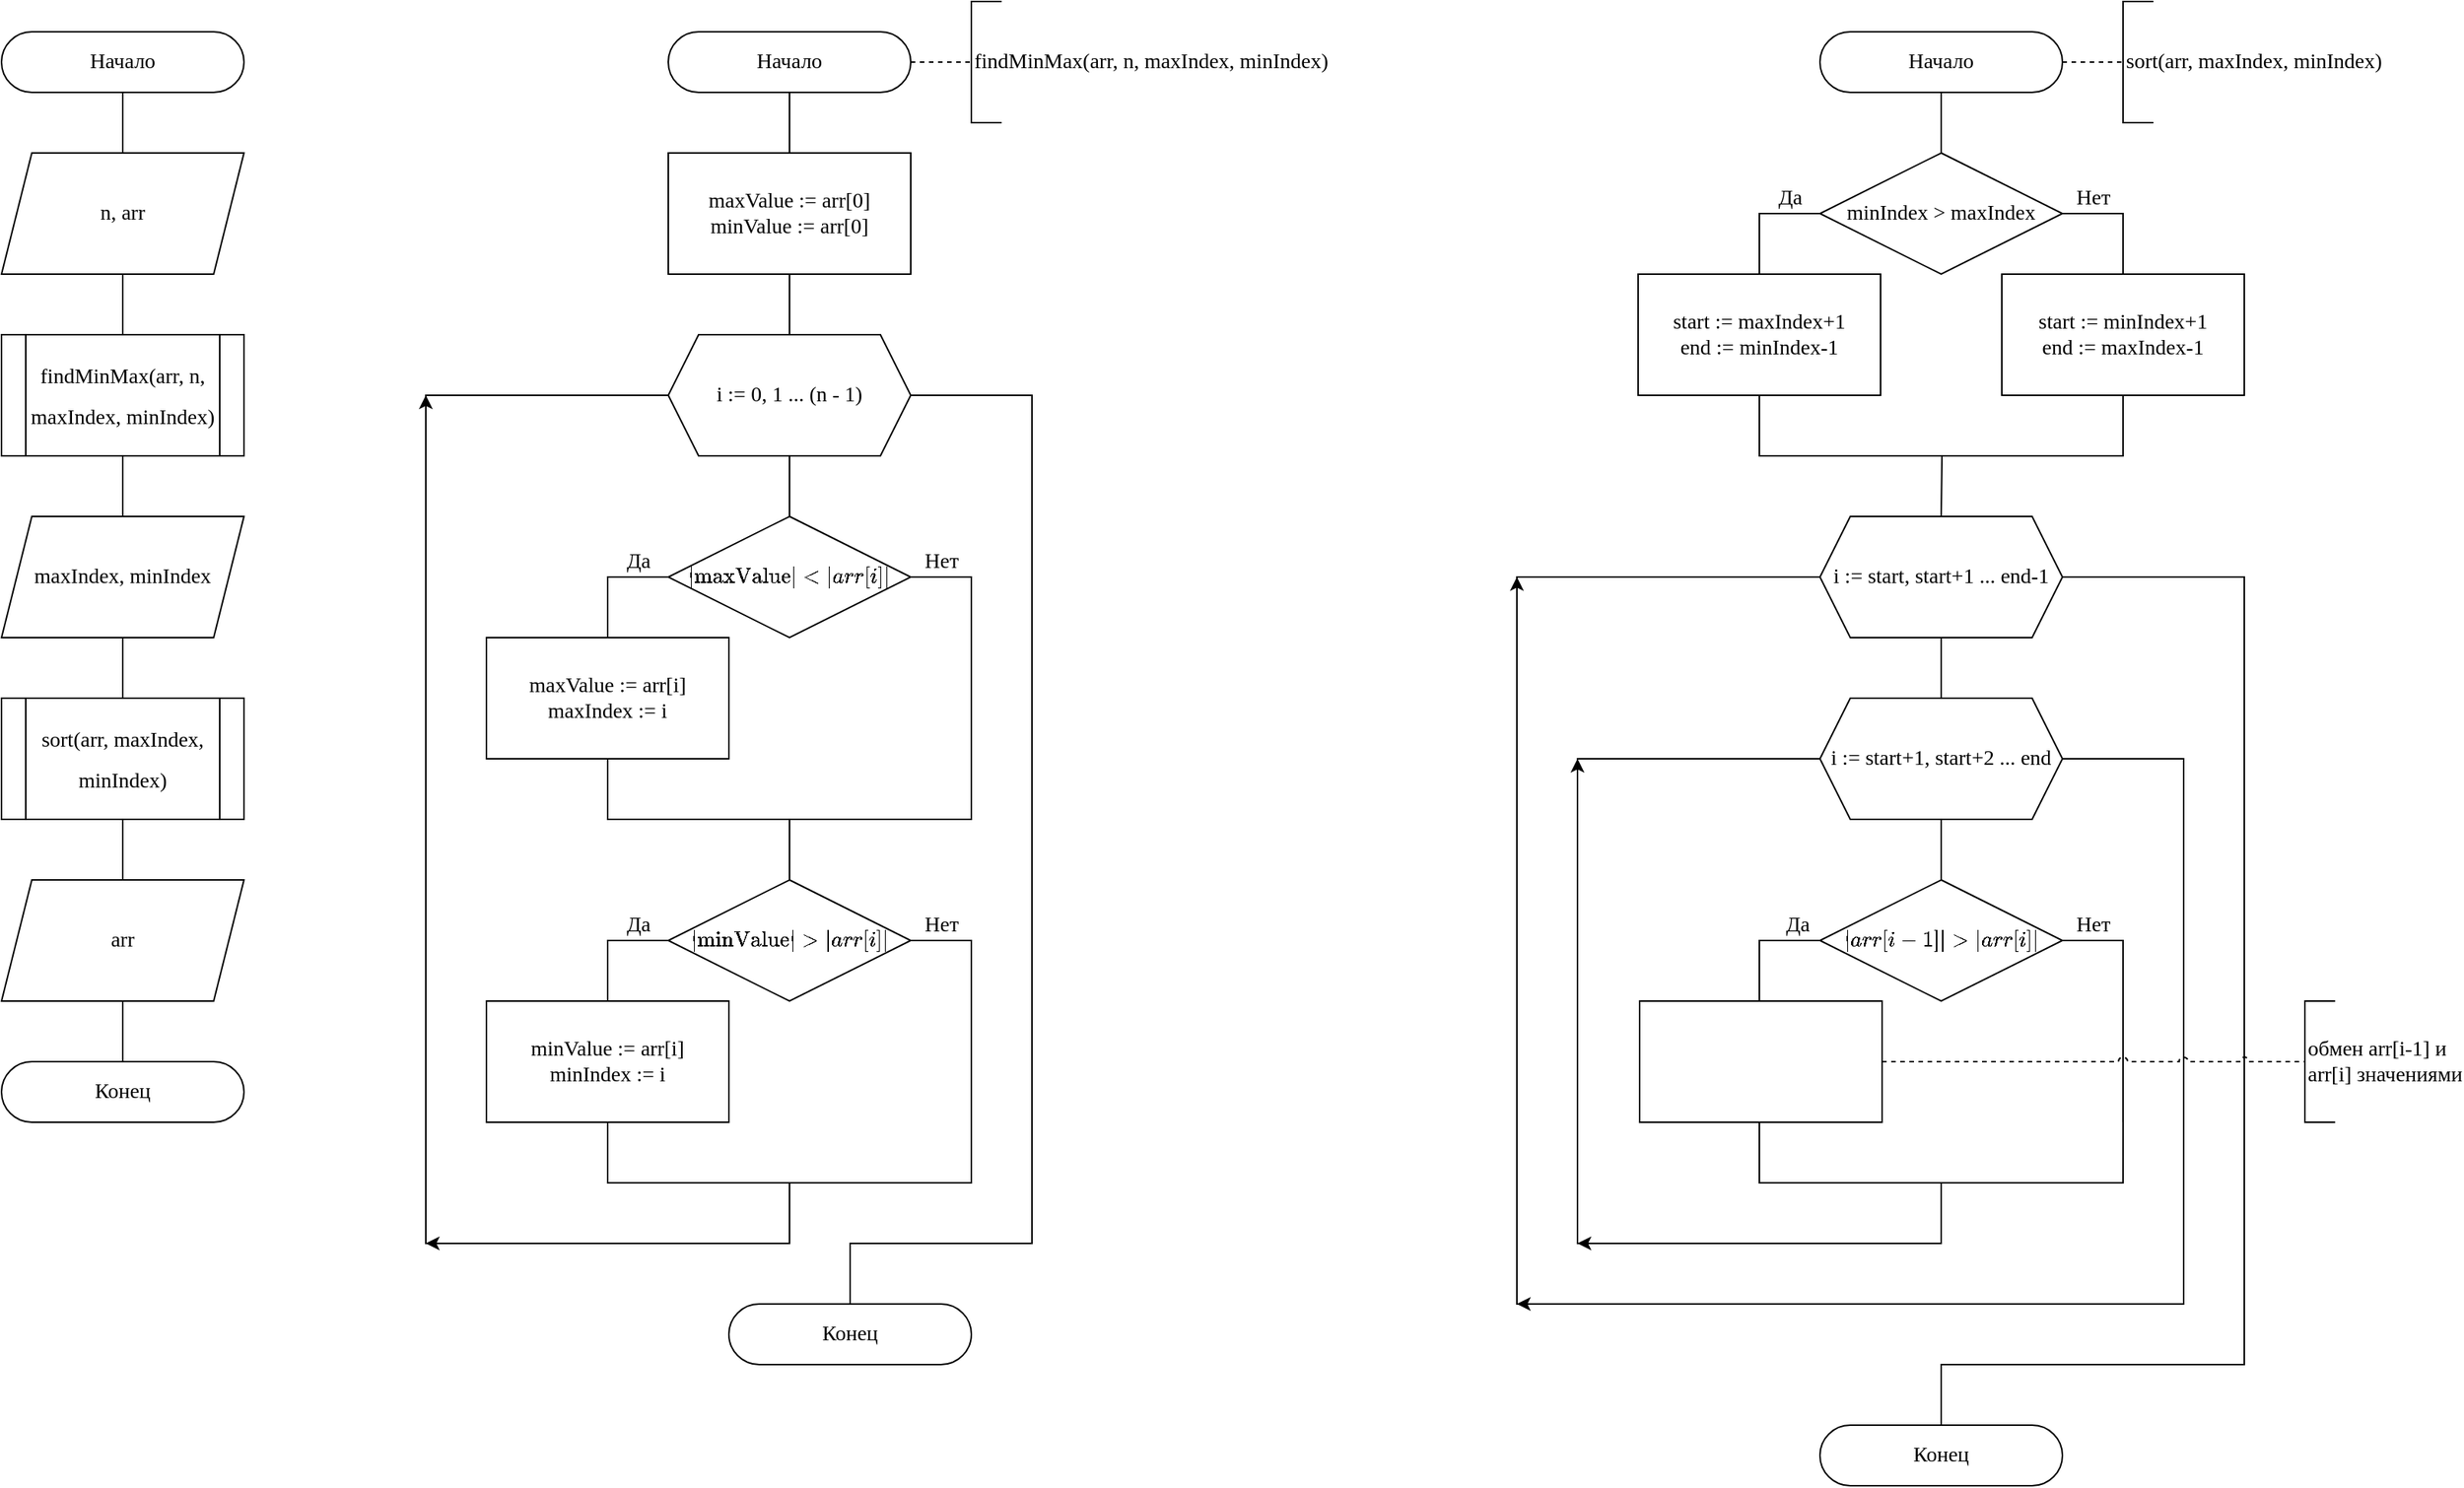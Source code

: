 <mxfile version="15.2.7" type="device" pages="3"><diagram id="9TFBPnZOub4kWLa5lHvy" name="Страница 1"><mxGraphModel dx="905" dy="672" grid="1" gridSize="10" guides="1" tooltips="1" connect="1" arrows="1" fold="1" page="1" pageScale="1" pageWidth="827" pageHeight="1169" math="1" shadow="0"><root><mxCell id="0"/><mxCell id="1" parent="0"/><mxCell id="6565xTjIvnK4mRChddTQ-1" style="edgeStyle=orthogonalEdgeStyle;rounded=0;orthogonalLoop=1;jettySize=auto;html=1;exitX=0.5;exitY=1;exitDx=0;exitDy=0;entryX=0.5;entryY=0;entryDx=0;entryDy=0;endArrow=none;endFill=0;fontFamily=Times New Roman;fontStyle=0;fontSize=14;" parent="1" source="6565xTjIvnK4mRChddTQ-2" target="6565xTjIvnK4mRChddTQ-4" edge="1"><mxGeometry relative="1" as="geometry"/></mxCell><mxCell id="6565xTjIvnK4mRChddTQ-2" value="Начало" style="rounded=1;whiteSpace=wrap;html=1;arcSize=50;fontFamily=Times New Roman;fontStyle=0;fontSize=14;" parent="1" vertex="1"><mxGeometry x="40" y="40" width="160" height="40" as="geometry"/></mxCell><mxCell id="6565xTjIvnK4mRChddTQ-38" value="" style="edgeStyle=orthogonalEdgeStyle;rounded=0;orthogonalLoop=1;jettySize=auto;html=1;endArrow=none;endFill=0;fontSize=14;fontStyle=0;fontFamily=Times New Roman;" parent="1" source="6565xTjIvnK4mRChddTQ-4" target="6565xTjIvnK4mRChddTQ-37" edge="1"><mxGeometry relative="1" as="geometry"/></mxCell><mxCell id="6565xTjIvnK4mRChddTQ-4" value="n, arr" style="shape=parallelogram;perimeter=parallelogramPerimeter;whiteSpace=wrap;html=1;fixedSize=1;fontFamily=Times New Roman;fontStyle=0;fontSize=14;" parent="1" vertex="1"><mxGeometry x="40" y="120" width="160" height="80" as="geometry"/></mxCell><mxCell id="6565xTjIvnK4mRChddTQ-40" value="" style="edgeStyle=orthogonalEdgeStyle;rounded=0;orthogonalLoop=1;jettySize=auto;html=1;endArrow=none;endFill=0;fontSize=14;fontStyle=0;fontFamily=Times New Roman;" parent="1" source="6565xTjIvnK4mRChddTQ-37" target="6565xTjIvnK4mRChddTQ-39" edge="1"><mxGeometry relative="1" as="geometry"/></mxCell><mxCell id="6565xTjIvnK4mRChddTQ-37" value="&lt;p style=&quot;line-height: 27px; font-size: 14px;&quot;&gt;&lt;font style=&quot;font-size: 14px;&quot;&gt;findMinMax(arr, n, maxIndex, minIndex)&lt;/font&gt;&lt;/p&gt;" style="shape=process;whiteSpace=wrap;html=1;backgroundOutline=1;fontSize=14;fontStyle=0;fontFamily=Times New Roman;" parent="1" vertex="1"><mxGeometry x="40" y="240" width="160" height="80" as="geometry"/></mxCell><mxCell id="6565xTjIvnK4mRChddTQ-42" value="" style="edgeStyle=orthogonalEdgeStyle;rounded=0;orthogonalLoop=1;jettySize=auto;html=1;endArrow=none;endFill=0;fontSize=14;fontStyle=0;fontFamily=Times New Roman;" parent="1" source="6565xTjIvnK4mRChddTQ-39" target="6565xTjIvnK4mRChddTQ-41" edge="1"><mxGeometry relative="1" as="geometry"/></mxCell><mxCell id="6565xTjIvnK4mRChddTQ-39" value="maxIndex, minIndex" style="shape=parallelogram;perimeter=parallelogramPerimeter;whiteSpace=wrap;html=1;fixedSize=1;fontFamily=Times New Roman;fontStyle=0;fontSize=14;" parent="1" vertex="1"><mxGeometry x="40" y="360" width="160" height="80" as="geometry"/></mxCell><mxCell id="6565xTjIvnK4mRChddTQ-44" value="" style="edgeStyle=orthogonalEdgeStyle;rounded=0;orthogonalLoop=1;jettySize=auto;html=1;endArrow=none;endFill=0;fontSize=14;fontStyle=0;fontFamily=Times New Roman;" parent="1" source="6565xTjIvnK4mRChddTQ-41" target="6565xTjIvnK4mRChddTQ-43" edge="1"><mxGeometry relative="1" as="geometry"/></mxCell><mxCell id="6565xTjIvnK4mRChddTQ-41" value="&lt;p style=&quot;line-height: 27px; font-size: 14px;&quot;&gt;&lt;font style=&quot;font-size: 14px;&quot;&gt;sort(arr, maxIndex, minIndex)&lt;/font&gt;&lt;/p&gt;" style="shape=process;whiteSpace=wrap;html=1;backgroundOutline=1;fontSize=14;fontStyle=0;fontFamily=Times New Roman;" parent="1" vertex="1"><mxGeometry x="40" y="480" width="160" height="80" as="geometry"/></mxCell><mxCell id="6565xTjIvnK4mRChddTQ-46" value="" style="edgeStyle=orthogonalEdgeStyle;rounded=0;orthogonalLoop=1;jettySize=auto;html=1;fontSize=14;endArrow=none;endFill=0;fontStyle=0;fontFamily=Times New Roman;" parent="1" source="6565xTjIvnK4mRChddTQ-43" target="6565xTjIvnK4mRChddTQ-45" edge="1"><mxGeometry relative="1" as="geometry"/></mxCell><mxCell id="6565xTjIvnK4mRChddTQ-43" value="arr" style="shape=parallelogram;perimeter=parallelogramPerimeter;whiteSpace=wrap;html=1;fixedSize=1;fontFamily=Times New Roman;fontStyle=0;fontSize=14;" parent="1" vertex="1"><mxGeometry x="40" y="600" width="160" height="80" as="geometry"/></mxCell><mxCell id="6565xTjIvnK4mRChddTQ-45" value="Конец" style="rounded=1;whiteSpace=wrap;html=1;arcSize=50;fontFamily=Times New Roman;fontStyle=0;fontSize=14;" parent="1" vertex="1"><mxGeometry x="40" y="720" width="160" height="40" as="geometry"/></mxCell><mxCell id="6565xTjIvnK4mRChddTQ-50" value="" style="edgeStyle=orthogonalEdgeStyle;rounded=0;orthogonalLoop=1;jettySize=auto;html=1;fontSize=14;endArrow=none;endFill=0;fontStyle=0;fontFamily=Times New Roman;" parent="1" source="6565xTjIvnK4mRChddTQ-47" target="6565xTjIvnK4mRChddTQ-49" edge="1"><mxGeometry relative="1" as="geometry"/></mxCell><mxCell id="6565xTjIvnK4mRChddTQ-66" value="" style="edgeStyle=orthogonalEdgeStyle;rounded=0;orthogonalLoop=1;jettySize=auto;html=1;fontFamily=Times New Roman;fontSize=14;endArrow=none;endFill=0;dashed=1;" parent="1" source="6565xTjIvnK4mRChddTQ-47" target="6565xTjIvnK4mRChddTQ-48" edge="1"><mxGeometry relative="1" as="geometry"/></mxCell><mxCell id="6565xTjIvnK4mRChddTQ-47" value="Начало" style="rounded=1;whiteSpace=wrap;html=1;arcSize=50;fontFamily=Times New Roman;fontStyle=0;fontSize=14;" parent="1" vertex="1"><mxGeometry x="480" y="40" width="160" height="40" as="geometry"/></mxCell><mxCell id="6565xTjIvnK4mRChddTQ-48" value="&lt;span style=&quot;text-align: center;&quot;&gt;findMinMax(arr, n, maxIndex, minIndex)&lt;/span&gt;" style="strokeWidth=1;html=1;shape=mxgraph.flowchart.annotation_1;align=left;pointerEvents=1;fontSize=14;fontStyle=0;fontFamily=Times New Roman;" parent="1" vertex="1"><mxGeometry x="680" y="20" width="20" height="80" as="geometry"/></mxCell><mxCell id="6565xTjIvnK4mRChddTQ-52" value="" style="edgeStyle=orthogonalEdgeStyle;rounded=0;orthogonalLoop=1;jettySize=auto;html=1;fontSize=14;endArrow=none;endFill=0;fontStyle=0;fontFamily=Times New Roman;" parent="1" source="6565xTjIvnK4mRChddTQ-49" target="6565xTjIvnK4mRChddTQ-51" edge="1"><mxGeometry relative="1" as="geometry"/></mxCell><mxCell id="6565xTjIvnK4mRChddTQ-49" value="maxValue := arr[0]&lt;br&gt;minValue := arr[0]" style="rounded=0;whiteSpace=wrap;html=1;fontSize=14;fontFamily=Times New Roman;fontStyle=0" parent="1" vertex="1"><mxGeometry x="480" y="120" width="160" height="80" as="geometry"/></mxCell><mxCell id="6565xTjIvnK4mRChddTQ-54" value="" style="edgeStyle=orthogonalEdgeStyle;rounded=0;orthogonalLoop=1;jettySize=auto;html=1;fontFamily=Times New Roman;fontSize=14;endArrow=none;endFill=0;fontStyle=0" parent="1" source="6565xTjIvnK4mRChddTQ-51" target="6565xTjIvnK4mRChddTQ-53" edge="1"><mxGeometry relative="1" as="geometry"/></mxCell><mxCell id="6565xTjIvnK4mRChddTQ-79" style="edgeStyle=orthogonalEdgeStyle;rounded=0;orthogonalLoop=1;jettySize=auto;html=1;fontFamily=Times New Roman;fontSize=14;endArrow=none;endFill=0;entryX=0.5;entryY=0;entryDx=0;entryDy=0;" parent="1" source="6565xTjIvnK4mRChddTQ-51" target="6565xTjIvnK4mRChddTQ-64" edge="1"><mxGeometry relative="1" as="geometry"><mxPoint x="640" y="840" as="targetPoint"/><Array as="points"><mxPoint x="720" y="280"/><mxPoint x="720" y="840"/><mxPoint x="600" y="840"/><mxPoint x="600" y="880"/></Array></mxGeometry></mxCell><mxCell id="6565xTjIvnK4mRChddTQ-51" value="i := 0, 1 ... (n - 1)" style="shape=hexagon;perimeter=hexagonPerimeter2;whiteSpace=wrap;html=1;fixedSize=1;size=20;fontFamily=Times New Roman;fontStyle=0;fontSize=14;" parent="1" vertex="1"><mxGeometry x="480" y="240" width="160" height="80" as="geometry"/></mxCell><mxCell id="6565xTjIvnK4mRChddTQ-55" style="edgeStyle=orthogonalEdgeStyle;rounded=0;orthogonalLoop=1;jettySize=auto;html=1;fontFamily=Times New Roman;fontSize=14;endArrow=none;endFill=0;fontStyle=0" parent="1" source="6565xTjIvnK4mRChddTQ-53" edge="1"><mxGeometry relative="1" as="geometry"><mxPoint x="680" y="440" as="targetPoint"/><Array as="points"><mxPoint x="680" y="400"/></Array></mxGeometry></mxCell><mxCell id="6565xTjIvnK4mRChddTQ-57" style="edgeStyle=orthogonalEdgeStyle;rounded=0;orthogonalLoop=1;jettySize=auto;html=1;fontFamily=Times New Roman;fontSize=14;endArrow=none;endFill=0;fontStyle=0" parent="1" source="6565xTjIvnK4mRChddTQ-53" edge="1"><mxGeometry relative="1" as="geometry"><mxPoint x="560" y="560" as="targetPoint"/><Array as="points"><mxPoint x="440" y="400"/><mxPoint x="440" y="560"/></Array></mxGeometry></mxCell><mxCell id="6565xTjIvnK4mRChddTQ-53" value="`abs(&quot;maxValue&quot;)&amp;lt;abs(arr[i])`" style="rhombus;whiteSpace=wrap;html=1;fontSize=14;fontFamily=Times New Roman;fontStyle=0" parent="1" vertex="1"><mxGeometry x="480" y="360" width="160" height="80" as="geometry"/></mxCell><mxCell id="6565xTjIvnK4mRChddTQ-58" style="edgeStyle=orthogonalEdgeStyle;rounded=0;orthogonalLoop=1;jettySize=auto;html=1;fontFamily=Times New Roman;fontSize=14;endArrow=none;endFill=0;fontStyle=0" parent="1" edge="1"><mxGeometry relative="1" as="geometry"><mxPoint x="560" y="600" as="targetPoint"/><mxPoint x="680" y="440" as="sourcePoint"/><Array as="points"><mxPoint x="680" y="560"/><mxPoint x="560" y="560"/></Array></mxGeometry></mxCell><mxCell id="6565xTjIvnK4mRChddTQ-56" value="maxValue := arr[i]&lt;br&gt;maxIndex := i" style="rounded=0;whiteSpace=wrap;html=1;fontSize=14;fontFamily=Times New Roman;fontStyle=0" parent="1" vertex="1"><mxGeometry x="360" y="440" width="160" height="80" as="geometry"/></mxCell><mxCell id="6565xTjIvnK4mRChddTQ-61" style="edgeStyle=orthogonalEdgeStyle;rounded=0;orthogonalLoop=1;jettySize=auto;html=1;fontFamily=Times New Roman;fontSize=14;endArrow=none;endFill=0;exitX=1;exitY=0.5;exitDx=0;exitDy=0;fontStyle=0" parent="1" source="6565xTjIvnK4mRChddTQ-59" edge="1"><mxGeometry relative="1" as="geometry"><mxPoint x="680" y="770" as="targetPoint"/><Array as="points"><mxPoint x="680" y="640"/><mxPoint x="680" y="770"/></Array></mxGeometry></mxCell><mxCell id="6565xTjIvnK4mRChddTQ-62" style="edgeStyle=orthogonalEdgeStyle;rounded=0;orthogonalLoop=1;jettySize=auto;html=1;fontFamily=Times New Roman;fontSize=14;endArrow=none;endFill=0;fontStyle=0" parent="1" source="6565xTjIvnK4mRChddTQ-59" edge="1"><mxGeometry relative="1" as="geometry"><mxPoint x="480" y="280" as="targetPoint"/><Array as="points"><mxPoint x="440" y="640"/><mxPoint x="440" y="800"/><mxPoint x="560" y="800"/><mxPoint x="560" y="840"/><mxPoint x="320" y="840"/><mxPoint x="320" y="280"/></Array></mxGeometry></mxCell><mxCell id="6565xTjIvnK4mRChddTQ-59" value="`abs(&quot;minValue&quot;)&amp;gt;abs(arr[i])`" style="rhombus;whiteSpace=wrap;html=1;fontSize=14;fontFamily=Times New Roman;fontStyle=0" parent="1" vertex="1"><mxGeometry x="480" y="600" width="160" height="80" as="geometry"/></mxCell><mxCell id="6565xTjIvnK4mRChddTQ-63" style="edgeStyle=orthogonalEdgeStyle;rounded=0;orthogonalLoop=1;jettySize=auto;html=1;fontFamily=Times New Roman;fontSize=14;endArrow=none;endFill=0;fontStyle=0" parent="1" edge="1"><mxGeometry relative="1" as="geometry"><mxPoint x="560" y="800" as="targetPoint"/><mxPoint x="680" y="760" as="sourcePoint"/><Array as="points"><mxPoint x="680" y="760"/><mxPoint x="680" y="800"/></Array></mxGeometry></mxCell><mxCell id="6565xTjIvnK4mRChddTQ-60" value="minValue := arr[i]&lt;br&gt;minIndex := i" style="rounded=0;whiteSpace=wrap;html=1;fontSize=14;fontFamily=Times New Roman;fontStyle=0" parent="1" vertex="1"><mxGeometry x="360" y="680" width="160" height="80" as="geometry"/></mxCell><mxCell id="6565xTjIvnK4mRChddTQ-64" value="Конец" style="rounded=1;whiteSpace=wrap;html=1;arcSize=50;fontFamily=Times New Roman;fontStyle=0;fontSize=14;" parent="1" vertex="1"><mxGeometry x="520" y="880" width="160" height="40" as="geometry"/></mxCell><mxCell id="6565xTjIvnK4mRChddTQ-68" value="" style="edgeStyle=orthogonalEdgeStyle;rounded=0;orthogonalLoop=1;jettySize=auto;html=1;fontFamily=Times New Roman;fontSize=14;endArrow=none;endFill=0;dashed=1;" parent="1" source="6565xTjIvnK4mRChddTQ-69" target="6565xTjIvnK4mRChddTQ-70" edge="1"><mxGeometry relative="1" as="geometry"/></mxCell><mxCell id="6565xTjIvnK4mRChddTQ-72" value="" style="edgeStyle=orthogonalEdgeStyle;rounded=0;orthogonalLoop=1;jettySize=auto;html=1;fontFamily=Times New Roman;fontSize=14;endArrow=none;endFill=0;" parent="1" source="6565xTjIvnK4mRChddTQ-69" target="6565xTjIvnK4mRChddTQ-71" edge="1"><mxGeometry relative="1" as="geometry"/></mxCell><mxCell id="6565xTjIvnK4mRChddTQ-69" value="Начало" style="rounded=1;whiteSpace=wrap;html=1;arcSize=50;fontFamily=Times New Roman;fontStyle=0;fontSize=14;" parent="1" vertex="1"><mxGeometry x="1240" y="40" width="160" height="40" as="geometry"/></mxCell><mxCell id="6565xTjIvnK4mRChddTQ-70" value="&lt;span style=&quot;text-align: center&quot;&gt;sort(arr, maxIndex, minIndex)&lt;/span&gt;" style="strokeWidth=1;html=1;shape=mxgraph.flowchart.annotation_1;align=left;pointerEvents=1;fontSize=14;fontStyle=0;fontFamily=Times New Roman;" parent="1" vertex="1"><mxGeometry x="1440" y="20" width="20" height="80" as="geometry"/></mxCell><mxCell id="6565xTjIvnK4mRChddTQ-73" style="edgeStyle=orthogonalEdgeStyle;rounded=0;orthogonalLoop=1;jettySize=auto;html=1;fontFamily=Times New Roman;fontSize=14;endArrow=none;endFill=0;" parent="1" source="6565xTjIvnK4mRChddTQ-71" edge="1"><mxGeometry relative="1" as="geometry"><mxPoint x="1440" y="200" as="targetPoint"/><Array as="points"><mxPoint x="1440" y="160"/></Array></mxGeometry></mxCell><mxCell id="6565xTjIvnK4mRChddTQ-74" style="edgeStyle=orthogonalEdgeStyle;rounded=0;orthogonalLoop=1;jettySize=auto;html=1;fontFamily=Times New Roman;fontSize=14;endArrow=none;endFill=0;" parent="1" source="6565xTjIvnK4mRChddTQ-71" edge="1"><mxGeometry relative="1" as="geometry"><mxPoint x="1200" y="200" as="targetPoint"/><Array as="points"><mxPoint x="1200" y="160"/></Array></mxGeometry></mxCell><mxCell id="6565xTjIvnK4mRChddTQ-71" value="minIndex &amp;gt; maxIndex" style="rhombus;whiteSpace=wrap;html=1;fontSize=14;fontFamily=Times New Roman;fontStyle=0" parent="1" vertex="1"><mxGeometry x="1240" y="120" width="160" height="80" as="geometry"/></mxCell><mxCell id="6565xTjIvnK4mRChddTQ-77" style="edgeStyle=orthogonalEdgeStyle;rounded=0;orthogonalLoop=1;jettySize=auto;html=1;fontFamily=Times New Roman;fontSize=14;endArrow=none;endFill=0;exitX=0.5;exitY=1;exitDx=0;exitDy=0;" parent="1" source="6565xTjIvnK4mRChddTQ-75" edge="1"><mxGeometry relative="1" as="geometry"><mxPoint x="1320" y="360" as="targetPoint"/></mxGeometry></mxCell><mxCell id="6565xTjIvnK4mRChddTQ-75" value="&lt;span&gt;start := maxIndex+1&lt;/span&gt;&lt;br&gt;&lt;span&gt;end := minIndex-1&lt;/span&gt;" style="rounded=0;whiteSpace=wrap;html=1;fontFamily=Times New Roman;fontSize=14;strokeWidth=1;" parent="1" vertex="1"><mxGeometry x="1120" y="200" width="160" height="80" as="geometry"/></mxCell><mxCell id="6565xTjIvnK4mRChddTQ-78" style="edgeStyle=orthogonalEdgeStyle;rounded=0;orthogonalLoop=1;jettySize=auto;html=1;fontFamily=Times New Roman;fontSize=14;endArrow=none;endFill=0;" parent="1" source="6565xTjIvnK4mRChddTQ-76" edge="1"><mxGeometry relative="1" as="geometry"><mxPoint x="1320" y="320" as="targetPoint"/><Array as="points"><mxPoint x="1440" y="320"/></Array></mxGeometry></mxCell><mxCell id="6565xTjIvnK4mRChddTQ-76" value="&lt;span style=&quot;font-family: &amp;#34;times new roman&amp;#34;&quot;&gt;start := minIndex+1&lt;/span&gt;&lt;br style=&quot;font-family: &amp;#34;times new roman&amp;#34;&quot;&gt;&lt;span style=&quot;font-family: &amp;#34;times new roman&amp;#34;&quot;&gt;end := maxIndex-1&lt;/span&gt;&lt;span&gt;&lt;br&gt;&lt;/span&gt;" style="rounded=0;whiteSpace=wrap;html=1;fontFamily=Times New Roman;fontSize=14;strokeWidth=1;" parent="1" vertex="1"><mxGeometry x="1360" y="200" width="160" height="80" as="geometry"/></mxCell><mxCell id="6565xTjIvnK4mRChddTQ-82" value="" style="edgeStyle=orthogonalEdgeStyle;rounded=0;orthogonalLoop=1;jettySize=auto;html=1;fontFamily=Times New Roman;fontSize=14;endArrow=none;endFill=0;" parent="1" source="6565xTjIvnK4mRChddTQ-80" edge="1"><mxGeometry relative="1" as="geometry"><mxPoint x="1320" y="480" as="targetPoint"/></mxGeometry></mxCell><mxCell id="6565xTjIvnK4mRChddTQ-91" style="edgeStyle=orthogonalEdgeStyle;rounded=0;orthogonalLoop=1;jettySize=auto;html=1;fontFamily=Times New Roman;fontSize=14;endArrow=none;endFill=0;" parent="1" source="6565xTjIvnK4mRChddTQ-80" edge="1"><mxGeometry relative="1" as="geometry"><mxPoint x="1320" y="960" as="targetPoint"/><Array as="points"><mxPoint x="1520" y="400"/><mxPoint x="1520" y="920"/><mxPoint x="1320" y="920"/></Array></mxGeometry></mxCell><mxCell id="6565xTjIvnK4mRChddTQ-80" value="i := start, start+1 ... end-1" style="shape=hexagon;perimeter=hexagonPerimeter2;whiteSpace=wrap;html=1;fixedSize=1;size=20;fontFamily=Times New Roman;fontStyle=0;fontSize=14;" parent="1" vertex="1"><mxGeometry x="1240" y="360" width="160" height="80" as="geometry"/></mxCell><mxCell id="6565xTjIvnK4mRChddTQ-85" value="" style="edgeStyle=orthogonalEdgeStyle;rounded=0;orthogonalLoop=1;jettySize=auto;html=1;fontFamily=Times New Roman;fontSize=14;endArrow=none;endFill=0;" parent="1" source="6565xTjIvnK4mRChddTQ-83" target="6565xTjIvnK4mRChddTQ-84" edge="1"><mxGeometry relative="1" as="geometry"/></mxCell><mxCell id="6565xTjIvnK4mRChddTQ-90" style="edgeStyle=orthogonalEdgeStyle;rounded=0;orthogonalLoop=1;jettySize=auto;html=1;fontFamily=Times New Roman;fontSize=14;endArrow=none;endFill=0;entryX=0;entryY=0.5;entryDx=0;entryDy=0;" parent="1" source="6565xTjIvnK4mRChddTQ-83" target="6565xTjIvnK4mRChddTQ-80" edge="1"><mxGeometry relative="1" as="geometry"><mxPoint x="1120" y="400" as="targetPoint"/><Array as="points"><mxPoint x="1480" y="520"/><mxPoint x="1480" y="880"/><mxPoint x="1040" y="880"/><mxPoint x="1040" y="400"/></Array></mxGeometry></mxCell><mxCell id="6565xTjIvnK4mRChddTQ-83" value="i := start+1, start+2 ... end" style="shape=hexagon;perimeter=hexagonPerimeter2;whiteSpace=wrap;html=1;fixedSize=1;size=20;fontFamily=Times New Roman;fontStyle=0;fontSize=14;" parent="1" vertex="1"><mxGeometry x="1240" y="480" width="160" height="80" as="geometry"/></mxCell><mxCell id="6565xTjIvnK4mRChddTQ-86" style="edgeStyle=orthogonalEdgeStyle;rounded=0;orthogonalLoop=1;jettySize=auto;html=1;fontFamily=Times New Roman;fontSize=14;endArrow=none;endFill=0;" parent="1" source="6565xTjIvnK4mRChddTQ-84" edge="1"><mxGeometry relative="1" as="geometry"><mxPoint x="1440" y="760" as="targetPoint"/><Array as="points"><mxPoint x="1440" y="640"/></Array></mxGeometry></mxCell><mxCell id="6565xTjIvnK4mRChddTQ-88" style="edgeStyle=orthogonalEdgeStyle;rounded=0;orthogonalLoop=1;jettySize=auto;html=1;fontFamily=Times New Roman;fontSize=14;endArrow=none;endFill=0;entryX=0;entryY=0.5;entryDx=0;entryDy=0;" parent="1" source="6565xTjIvnK4mRChddTQ-84" target="6565xTjIvnK4mRChddTQ-83" edge="1"><mxGeometry relative="1" as="geometry"><mxPoint x="1160" y="820" as="targetPoint"/><Array as="points"><mxPoint x="1200" y="640"/><mxPoint x="1200" y="800"/><mxPoint x="1320" y="800"/><mxPoint x="1320" y="840"/><mxPoint x="1080" y="840"/><mxPoint x="1080" y="520"/></Array></mxGeometry></mxCell><mxCell id="6565xTjIvnK4mRChddTQ-84" value="`abs(arr[i-1])&amp;gt;abs(arr[i])`" style="rhombus;whiteSpace=wrap;html=1;fontFamily=Times New Roman;fontSize=14;fontStyle=0;" parent="1" vertex="1"><mxGeometry x="1240" y="600" width="160" height="80" as="geometry"/></mxCell><mxCell id="6565xTjIvnK4mRChddTQ-89" style="edgeStyle=orthogonalEdgeStyle;rounded=0;orthogonalLoop=1;jettySize=auto;html=1;fontFamily=Times New Roman;fontSize=14;endArrow=none;endFill=0;" parent="1" edge="1"><mxGeometry relative="1" as="geometry"><mxPoint x="1320" y="800" as="targetPoint"/><mxPoint x="1440.034" y="760" as="sourcePoint"/><Array as="points"><mxPoint x="1440" y="800"/></Array></mxGeometry></mxCell><mxCell id="6565xTjIvnK4mRChddTQ-93" value="Конец" style="rounded=1;whiteSpace=wrap;html=1;arcSize=50;fontFamily=Times New Roman;fontStyle=0;fontSize=14;" parent="1" vertex="1"><mxGeometry x="1240" y="960" width="160" height="40" as="geometry"/></mxCell><mxCell id="D0YjtEdgulKs0dEiOiWJ-1" style="edgeStyle=orthogonalEdgeStyle;rounded=0;orthogonalLoop=1;jettySize=auto;html=1;fontFamily=Times New Roman;fontSize=14;endArrow=none;endFill=0;dashed=1;jumpStyle=arc;jumpSize=6;" parent="1" source="6565xTjIvnK4mRChddTQ-106" edge="1"><mxGeometry relative="1" as="geometry"><mxPoint x="1560" y="720" as="targetPoint"/></mxGeometry></mxCell><mxCell id="6565xTjIvnK4mRChddTQ-106" value="" style="rounded=0;whiteSpace=wrap;html=1;fontFamily=Times New Roman;fontSize=14;strokeWidth=1;" parent="1" vertex="1"><mxGeometry x="1121" y="680" width="160" height="80" as="geometry"/></mxCell><mxCell id="6565xTjIvnK4mRChddTQ-107" value="Нет" style="text;html=1;align=center;verticalAlign=middle;resizable=0;points=[];autosize=1;strokeColor=none;fillColor=none;fontSize=14;fontFamily=Times New Roman;" parent="1" vertex="1"><mxGeometry x="1400" y="620" width="40" height="20" as="geometry"/></mxCell><mxCell id="6565xTjIvnK4mRChddTQ-108" value="Нет" style="text;html=1;align=center;verticalAlign=middle;resizable=0;points=[];autosize=1;strokeColor=none;fillColor=none;fontSize=14;fontFamily=Times New Roman;" parent="1" vertex="1"><mxGeometry x="1400" y="140" width="40" height="20" as="geometry"/></mxCell><mxCell id="6565xTjIvnK4mRChddTQ-109" value="Нет" style="text;html=1;align=center;verticalAlign=middle;resizable=0;points=[];autosize=1;strokeColor=none;fillColor=none;fontSize=14;fontFamily=Times New Roman;" parent="1" vertex="1"><mxGeometry x="640" y="380" width="40" height="20" as="geometry"/></mxCell><mxCell id="6565xTjIvnK4mRChddTQ-110" value="Нет" style="text;html=1;align=center;verticalAlign=middle;resizable=0;points=[];autosize=1;strokeColor=none;fillColor=none;fontSize=14;fontFamily=Times New Roman;" parent="1" vertex="1"><mxGeometry x="640" y="620" width="40" height="20" as="geometry"/></mxCell><mxCell id="6565xTjIvnK4mRChddTQ-111" value="Да" style="text;html=1;align=center;verticalAlign=middle;resizable=0;points=[];autosize=1;strokeColor=none;fillColor=none;fontSize=14;fontFamily=Times New Roman;" parent="1" vertex="1"><mxGeometry x="445" y="620" width="30" height="20" as="geometry"/></mxCell><mxCell id="6565xTjIvnK4mRChddTQ-112" value="Да" style="text;html=1;align=center;verticalAlign=middle;resizable=0;points=[];autosize=1;strokeColor=none;fillColor=none;fontSize=14;fontFamily=Times New Roman;" parent="1" vertex="1"><mxGeometry x="445" y="380" width="30" height="20" as="geometry"/></mxCell><mxCell id="6565xTjIvnK4mRChddTQ-113" value="Да" style="text;html=1;align=center;verticalAlign=middle;resizable=0;points=[];autosize=1;strokeColor=none;fillColor=none;fontSize=14;fontFamily=Times New Roman;" parent="1" vertex="1"><mxGeometry x="1210" y="620" width="30" height="20" as="geometry"/></mxCell><mxCell id="6565xTjIvnK4mRChddTQ-115" value="Да" style="text;html=1;align=center;verticalAlign=middle;resizable=0;points=[];autosize=1;strokeColor=none;fillColor=none;fontSize=14;fontFamily=Times New Roman;" parent="1" vertex="1"><mxGeometry x="1205" y="140" width="30" height="20" as="geometry"/></mxCell><mxCell id="D0YjtEdgulKs0dEiOiWJ-2" value="&lt;span style=&quot;font-family: &amp;#34;times new roman&amp;#34; ; text-align: center&quot;&gt;обмен arr[i-1] и&lt;br&gt;arr[i] значениями&lt;/span&gt;" style="strokeWidth=1;html=1;shape=mxgraph.flowchart.annotation_1;align=left;pointerEvents=1;fontSize=14;fontStyle=0;fontFamily=Times New Roman;" parent="1" vertex="1"><mxGeometry x="1560" y="680" width="20" height="80" as="geometry"/></mxCell><mxCell id="EDHaWtzB9AKGctQ3TtEd-1" value="" style="endArrow=classic;html=1;" edge="1" parent="1"><mxGeometry width="50" height="50" relative="1" as="geometry"><mxPoint x="560" y="840" as="sourcePoint"/><mxPoint x="320" y="840" as="targetPoint"/></mxGeometry></mxCell><mxCell id="EDHaWtzB9AKGctQ3TtEd-2" value="" style="endArrow=classic;html=1;" edge="1" parent="1"><mxGeometry width="50" height="50" relative="1" as="geometry"><mxPoint x="320" y="310" as="sourcePoint"/><mxPoint x="320" y="280" as="targetPoint"/></mxGeometry></mxCell><mxCell id="EDHaWtzB9AKGctQ3TtEd-3" value="" style="endArrow=classic;html=1;" edge="1" parent="1"><mxGeometry width="50" height="50" relative="1" as="geometry"><mxPoint x="1110" y="840" as="sourcePoint"/><mxPoint x="1080" y="840" as="targetPoint"/></mxGeometry></mxCell><mxCell id="EDHaWtzB9AKGctQ3TtEd-4" value="" style="endArrow=classic;html=1;" edge="1" parent="1"><mxGeometry width="50" height="50" relative="1" as="geometry"><mxPoint x="1040" y="450" as="sourcePoint"/><mxPoint x="1040" y="400" as="targetPoint"/></mxGeometry></mxCell><mxCell id="EDHaWtzB9AKGctQ3TtEd-5" value="" style="endArrow=classic;html=1;" edge="1" parent="1"><mxGeometry width="50" height="50" relative="1" as="geometry"><mxPoint x="1080" y="560" as="sourcePoint"/><mxPoint x="1080" y="520" as="targetPoint"/></mxGeometry></mxCell><mxCell id="EDHaWtzB9AKGctQ3TtEd-6" value="" style="endArrow=classic;html=1;" edge="1" parent="1"><mxGeometry width="50" height="50" relative="1" as="geometry"><mxPoint x="1040" y="880" as="sourcePoint"/><mxPoint x="1040" y="880" as="targetPoint"/><Array as="points"><mxPoint x="1090" y="880"/></Array></mxGeometry></mxCell></root></mxGraphModel></diagram><diagram id="c9QONogg7eoOKEwbiaK9" name="Страница 2"><mxGraphModel dx="2715" dy="2015" grid="1" gridSize="10" guides="1" tooltips="1" connect="1" arrows="1" fold="1" page="1" pageScale="1" pageWidth="827" pageHeight="1169" math="1" shadow="0"><root><mxCell id="pauAc9wnc2SnJlS6_Fmr-0"/><mxCell id="pauAc9wnc2SnJlS6_Fmr-1" parent="pauAc9wnc2SnJlS6_Fmr-0"/><mxCell id="reFNiWnXtqfBwGlCMoIg-0" style="edgeStyle=orthogonalEdgeStyle;rounded=0;orthogonalLoop=1;jettySize=auto;html=1;exitX=0.5;exitY=1;exitDx=0;exitDy=0;entryX=0.5;entryY=0;entryDx=0;entryDy=0;endArrow=none;endFill=0;fontFamily=Times New Roman;fontStyle=0;fontSize=14;" parent="pauAc9wnc2SnJlS6_Fmr-1" source="reFNiWnXtqfBwGlCMoIg-1" target="reFNiWnXtqfBwGlCMoIg-3" edge="1"><mxGeometry relative="1" as="geometry"/></mxCell><mxCell id="reFNiWnXtqfBwGlCMoIg-1" value="Начало" style="rounded=1;whiteSpace=wrap;html=1;arcSize=50;fontFamily=Times New Roman;fontStyle=0;fontSize=14;" parent="pauAc9wnc2SnJlS6_Fmr-1" vertex="1"><mxGeometry x="40" y="40" width="160" height="40" as="geometry"/></mxCell><mxCell id="reFNiWnXtqfBwGlCMoIg-2" value="" style="edgeStyle=orthogonalEdgeStyle;rounded=0;orthogonalLoop=1;jettySize=auto;html=1;endArrow=none;endFill=0;fontSize=14;fontStyle=0;fontFamily=Times New Roman;" parent="pauAc9wnc2SnJlS6_Fmr-1" source="reFNiWnXtqfBwGlCMoIg-3" target="reFNiWnXtqfBwGlCMoIg-5" edge="1"><mxGeometry relative="1" as="geometry"/></mxCell><mxCell id="reFNiWnXtqfBwGlCMoIg-3" value="n, m, arr" style="shape=parallelogram;perimeter=parallelogramPerimeter;whiteSpace=wrap;html=1;fixedSize=1;fontFamily=Times New Roman;fontStyle=0;fontSize=14;" parent="pauAc9wnc2SnJlS6_Fmr-1" vertex="1"><mxGeometry x="40" y="120" width="160" height="80" as="geometry"/></mxCell><mxCell id="reFNiWnXtqfBwGlCMoIg-4" value="" style="edgeStyle=orthogonalEdgeStyle;rounded=0;orthogonalLoop=1;jettySize=auto;html=1;endArrow=none;endFill=0;fontSize=14;fontStyle=0;fontFamily=Times New Roman;" parent="pauAc9wnc2SnJlS6_Fmr-1" source="reFNiWnXtqfBwGlCMoIg-5" edge="1"><mxGeometry relative="1" as="geometry"><mxPoint x="120" y="360" as="targetPoint"/></mxGeometry></mxCell><mxCell id="reFNiWnXtqfBwGlCMoIg-5" value="&lt;p style=&quot;line-height: 27px ; font-size: 14px&quot;&gt;&lt;font style=&quot;font-size: 14px&quot;&gt;shiftMatrix(arr, n, m)&lt;/font&gt;&lt;/p&gt;" style="shape=process;whiteSpace=wrap;html=1;backgroundOutline=1;fontSize=14;fontStyle=0;fontFamily=Times New Roman;" parent="pauAc9wnc2SnJlS6_Fmr-1" vertex="1"><mxGeometry x="40" y="240" width="160" height="80" as="geometry"/></mxCell><mxCell id="reFNiWnXtqfBwGlCMoIg-10" value="" style="edgeStyle=orthogonalEdgeStyle;rounded=0;orthogonalLoop=1;jettySize=auto;html=1;fontSize=14;endArrow=none;endFill=0;fontStyle=0;fontFamily=Times New Roman;" parent="pauAc9wnc2SnJlS6_Fmr-1" source="reFNiWnXtqfBwGlCMoIg-11" target="reFNiWnXtqfBwGlCMoIg-12" edge="1"><mxGeometry relative="1" as="geometry"/></mxCell><mxCell id="reFNiWnXtqfBwGlCMoIg-11" value="arr" style="shape=parallelogram;perimeter=parallelogramPerimeter;whiteSpace=wrap;html=1;fixedSize=1;fontFamily=Times New Roman;fontStyle=0;fontSize=14;" parent="pauAc9wnc2SnJlS6_Fmr-1" vertex="1"><mxGeometry x="40" y="360" width="160" height="80" as="geometry"/></mxCell><mxCell id="reFNiWnXtqfBwGlCMoIg-12" value="Конец" style="rounded=1;whiteSpace=wrap;html=1;arcSize=50;fontFamily=Times New Roman;fontStyle=0;fontSize=14;" parent="pauAc9wnc2SnJlS6_Fmr-1" vertex="1"><mxGeometry x="40" y="480" width="160" height="40" as="geometry"/></mxCell><mxCell id="kky5u_3wBdhVZh0ouQ9f-0" value="" style="edgeStyle=orthogonalEdgeStyle;rounded=0;orthogonalLoop=1;jettySize=auto;html=1;fontFamily=Times New Roman;fontSize=14;endArrow=none;endFill=0;dashed=1;" parent="pauAc9wnc2SnJlS6_Fmr-1" source="kky5u_3wBdhVZh0ouQ9f-1" target="kky5u_3wBdhVZh0ouQ9f-2" edge="1"><mxGeometry relative="1" as="geometry"/></mxCell><mxCell id="BVlRvThuld51lBIrL5u4-1" value="" style="edgeStyle=orthogonalEdgeStyle;rounded=0;orthogonalLoop=1;jettySize=auto;html=1;fontFamily=Times New Roman;fontSize=14;endArrow=none;endFill=0;" parent="pauAc9wnc2SnJlS6_Fmr-1" source="kky5u_3wBdhVZh0ouQ9f-1" target="BVlRvThuld51lBIrL5u4-0" edge="1"><mxGeometry relative="1" as="geometry"/></mxCell><mxCell id="kky5u_3wBdhVZh0ouQ9f-1" value="Начало" style="rounded=1;whiteSpace=wrap;html=1;arcSize=50;fontFamily=Times New Roman;fontStyle=0;fontSize=14;" parent="pauAc9wnc2SnJlS6_Fmr-1" vertex="1"><mxGeometry x="520" y="40" width="160" height="40" as="geometry"/></mxCell><mxCell id="kky5u_3wBdhVZh0ouQ9f-2" value="&lt;span style=&quot;text-align: center&quot;&gt;shiftMatrix(arr, n, m)&lt;/span&gt;" style="strokeWidth=1;html=1;shape=mxgraph.flowchart.annotation_1;align=left;pointerEvents=1;fontSize=14;fontStyle=0;fontFamily=Times New Roman;" parent="pauAc9wnc2SnJlS6_Fmr-1" vertex="1"><mxGeometry x="720" y="20" width="20" height="80" as="geometry"/></mxCell><mxCell id="BVlRvThuld51lBIrL5u4-3" value="" style="edgeStyle=orthogonalEdgeStyle;rounded=0;orthogonalLoop=1;jettySize=auto;html=1;fontFamily=Times New Roman;fontSize=14;endArrow=none;endFill=0;" parent="pauAc9wnc2SnJlS6_Fmr-1" source="BVlRvThuld51lBIrL5u4-0" edge="1"><mxGeometry relative="1" as="geometry"><mxPoint x="600" y="240" as="targetPoint"/></mxGeometry></mxCell><mxCell id="WRB1xDekY39w9q8oVTse-10" style="edgeStyle=orthogonalEdgeStyle;rounded=0;orthogonalLoop=1;jettySize=auto;html=1;endArrow=none;endFill=0;" edge="1" parent="pauAc9wnc2SnJlS6_Fmr-1" source="BVlRvThuld51lBIrL5u4-0"><mxGeometry relative="1" as="geometry"><mxPoint x="600" y="1160" as="targetPoint"/><Array as="points"><mxPoint x="1000" y="160"/><mxPoint x="1000" y="1120"/><mxPoint x="600" y="1120"/></Array></mxGeometry></mxCell><mxCell id="BVlRvThuld51lBIrL5u4-0" value="i := 0, 1 ... (n - 1)" style="shape=hexagon;perimeter=hexagonPerimeter2;whiteSpace=wrap;html=1;fixedSize=1;size=20;fontFamily=Times New Roman;fontStyle=0;fontSize=14;" parent="pauAc9wnc2SnJlS6_Fmr-1" vertex="1"><mxGeometry x="520" y="120" width="160" height="80" as="geometry"/></mxCell><mxCell id="BVlRvThuld51lBIrL5u4-6" value="" style="edgeStyle=orthogonalEdgeStyle;rounded=0;orthogonalLoop=1;jettySize=auto;html=1;fontFamily=Times New Roman;fontSize=14;endArrow=none;endFill=0;dashed=1;" parent="pauAc9wnc2SnJlS6_Fmr-1" source="BVlRvThuld51lBIrL5u4-4" target="BVlRvThuld51lBIrL5u4-5" edge="1"><mxGeometry relative="1" as="geometry"/></mxCell><mxCell id="BVlRvThuld51lBIrL5u4-11" value="" style="edgeStyle=orthogonalEdgeStyle;rounded=0;orthogonalLoop=1;jettySize=auto;html=1;fontFamily=Times New Roman;fontSize=14;endArrow=none;endFill=0;" parent="pauAc9wnc2SnJlS6_Fmr-1" source="BVlRvThuld51lBIrL5u4-4" target="BVlRvThuld51lBIrL5u4-9" edge="1"><mxGeometry relative="1" as="geometry"/></mxCell><mxCell id="BVlRvThuld51lBIrL5u4-4" value="&lt;p style=&quot;line-height: 27px ; font-size: 14px&quot;&gt;&lt;br&gt;&lt;/p&gt;" style="shape=process;whiteSpace=wrap;html=1;backgroundOutline=1;fontSize=14;fontStyle=0;fontFamily=Times New Roman;" parent="pauAc9wnc2SnJlS6_Fmr-1" vertex="1"><mxGeometry x="520" y="240" width="160" height="80" as="geometry"/></mxCell><mxCell id="BVlRvThuld51lBIrL5u4-5" value="&lt;span style=&quot;text-align: center&quot;&gt;max := findMaxInRow(arr, i, m)&lt;br&gt;shift := countElementsInRow(arr, i, m, max)&lt;br&gt;&lt;/span&gt;" style="strokeWidth=1;html=1;shape=mxgraph.flowchart.annotation_1;align=left;pointerEvents=1;fontSize=14;fontStyle=0;fontFamily=Times New Roman;" parent="pauAc9wnc2SnJlS6_Fmr-1" vertex="1"><mxGeometry x="720" y="240" width="20" height="80" as="geometry"/></mxCell><mxCell id="BVlRvThuld51lBIrL5u4-13" value="" style="edgeStyle=orthogonalEdgeStyle;rounded=0;orthogonalLoop=1;jettySize=auto;html=1;fontFamily=Times New Roman;fontSize=14;endArrow=none;endFill=0;" parent="pauAc9wnc2SnJlS6_Fmr-1" source="BVlRvThuld51lBIrL5u4-9" target="BVlRvThuld51lBIrL5u4-12" edge="1"><mxGeometry relative="1" as="geometry"/></mxCell><mxCell id="BVlRvThuld51lBIrL5u4-15" style="edgeStyle=orthogonalEdgeStyle;rounded=0;orthogonalLoop=1;jettySize=auto;html=1;fontFamily=Times New Roman;fontSize=14;endArrow=none;endFill=0;" parent="pauAc9wnc2SnJlS6_Fmr-1" source="BVlRvThuld51lBIrL5u4-9" edge="1"><mxGeometry relative="1" as="geometry"><mxPoint x="600" y="680" as="targetPoint"/><Array as="points"><mxPoint x="720" y="400"/><mxPoint x="720" y="640"/><mxPoint x="600" y="640"/></Array></mxGeometry></mxCell><mxCell id="BVlRvThuld51lBIrL5u4-9" value="x := 0, 1 ... (shift - 1)" style="shape=hexagon;perimeter=hexagonPerimeter2;whiteSpace=wrap;html=1;fixedSize=1;size=20;fontFamily=Times New Roman;fontStyle=0;fontSize=14;" parent="pauAc9wnc2SnJlS6_Fmr-1" vertex="1"><mxGeometry x="520" y="360" width="160" height="80" as="geometry"/></mxCell><mxCell id="BVlRvThuld51lBIrL5u4-14" style="edgeStyle=orthogonalEdgeStyle;rounded=0;orthogonalLoop=1;jettySize=auto;html=1;fontFamily=Times New Roman;fontSize=14;endArrow=none;endFill=0;entryX=0;entryY=0.5;entryDx=0;entryDy=0;" parent="pauAc9wnc2SnJlS6_Fmr-1" source="BVlRvThuld51lBIrL5u4-12" target="BVlRvThuld51lBIrL5u4-9" edge="1"><mxGeometry relative="1" as="geometry"><mxPoint x="480" y="570" as="targetPoint"/><Array as="points"><mxPoint x="600" y="600"/><mxPoint x="480" y="600"/><mxPoint x="480" y="400"/></Array></mxGeometry></mxCell><mxCell id="BVlRvThuld51lBIrL5u4-12" value="temp[x] := arr[i][m-x-1]" style="whiteSpace=wrap;html=1;fontFamily=Times New Roman;fontSize=14;fontStyle=0;" parent="pauAc9wnc2SnJlS6_Fmr-1" vertex="1"><mxGeometry x="520" y="480" width="160" height="80" as="geometry"/></mxCell><mxCell id="719WMR56TQyBNYyZtIxs-1" value="" style="edgeStyle=orthogonalEdgeStyle;rounded=0;orthogonalLoop=1;jettySize=auto;html=1;fontFamily=Times New Roman;fontSize=14;endArrow=none;endFill=0;" parent="pauAc9wnc2SnJlS6_Fmr-1" source="BVlRvThuld51lBIrL5u4-16" target="719WMR56TQyBNYyZtIxs-0" edge="1"><mxGeometry relative="1" as="geometry"/></mxCell><mxCell id="WRB1xDekY39w9q8oVTse-7" style="edgeStyle=orthogonalEdgeStyle;rounded=0;orthogonalLoop=1;jettySize=auto;html=1;endArrow=none;endFill=0;entryX=0;entryY=0.5;entryDx=0;entryDy=0;" edge="1" parent="pauAc9wnc2SnJlS6_Fmr-1" source="BVlRvThuld51lBIrL5u4-16" target="BVlRvThuld51lBIrL5u4-0"><mxGeometry relative="1" as="geometry"><mxPoint x="320" y="1080" as="targetPoint"/><Array as="points"><mxPoint x="840" y="720"/><mxPoint x="840" y="1080"/><mxPoint x="320" y="1080"/><mxPoint x="320" y="160"/></Array></mxGeometry></mxCell><mxCell id="BVlRvThuld51lBIrL5u4-16" value="j := m-1, m-2 ... 0" style="shape=hexagon;perimeter=hexagonPerimeter2;whiteSpace=wrap;html=1;fixedSize=1;size=20;fontFamily=Times New Roman;fontStyle=0;fontSize=14;" parent="pauAc9wnc2SnJlS6_Fmr-1" vertex="1"><mxGeometry x="520" y="680" width="160" height="80" as="geometry"/></mxCell><mxCell id="719WMR56TQyBNYyZtIxs-2" style="edgeStyle=orthogonalEdgeStyle;rounded=0;orthogonalLoop=1;jettySize=auto;html=1;fontFamily=Times New Roman;fontSize=14;endArrow=none;endFill=0;" parent="pauAc9wnc2SnJlS6_Fmr-1" source="719WMR56TQyBNYyZtIxs-0" edge="1"><mxGeometry relative="1" as="geometry"><mxPoint x="480" y="880" as="targetPoint"/><Array as="points"><mxPoint x="480" y="840"/><mxPoint x="480" y="880"/></Array></mxGeometry></mxCell><mxCell id="719WMR56TQyBNYyZtIxs-4" style="edgeStyle=orthogonalEdgeStyle;rounded=0;orthogonalLoop=1;jettySize=auto;html=1;fontFamily=Times New Roman;fontSize=14;endArrow=none;endFill=0;" parent="pauAc9wnc2SnJlS6_Fmr-1" source="719WMR56TQyBNYyZtIxs-0" edge="1"><mxGeometry relative="1" as="geometry"><mxPoint x="720" y="880" as="targetPoint"/><Array as="points"><mxPoint x="720" y="840"/></Array></mxGeometry></mxCell><mxCell id="719WMR56TQyBNYyZtIxs-0" value="j &amp;lt; shift" style="rhombus;whiteSpace=wrap;html=1;fontSize=14;fontFamily=Times New Roman;fontStyle=0" parent="pauAc9wnc2SnJlS6_Fmr-1" vertex="1"><mxGeometry x="520" y="800" width="160" height="80" as="geometry"/></mxCell><mxCell id="719WMR56TQyBNYyZtIxs-3" value="Да" style="text;html=1;align=center;verticalAlign=middle;resizable=0;points=[];autosize=1;strokeColor=none;fillColor=none;fontSize=14;fontFamily=Times New Roman;" parent="pauAc9wnc2SnJlS6_Fmr-1" vertex="1"><mxGeometry x="485" y="820" width="30" height="20" as="geometry"/></mxCell><mxCell id="719WMR56TQyBNYyZtIxs-5" value="Нет" style="text;html=1;align=center;verticalAlign=middle;resizable=0;points=[];autosize=1;strokeColor=none;fillColor=none;fontSize=14;fontFamily=Times New Roman;" parent="pauAc9wnc2SnJlS6_Fmr-1" vertex="1"><mxGeometry x="680" y="820" width="40" height="20" as="geometry"/></mxCell><mxCell id="s6LaIA7l__jP3olTe_g9-0" style="edgeStyle=orthogonalEdgeStyle;rounded=0;orthogonalLoop=1;jettySize=auto;html=1;fontFamily=Times New Roman;fontSize=14;endArrow=none;endFill=0;exitX=0.5;exitY=1;exitDx=0;exitDy=0;" parent="pauAc9wnc2SnJlS6_Fmr-1" source="719WMR56TQyBNYyZtIxs-6" edge="1"><mxGeometry relative="1" as="geometry"><mxPoint x="600" y="1040" as="targetPoint"/></mxGeometry></mxCell><mxCell id="719WMR56TQyBNYyZtIxs-6" value="arr[i][j] := temp[j]" style="whiteSpace=wrap;html=1;fontFamily=Times New Roman;fontSize=14;fontStyle=0;" parent="pauAc9wnc2SnJlS6_Fmr-1" vertex="1"><mxGeometry x="400" y="880" width="160" height="80" as="geometry"/></mxCell><mxCell id="s6LaIA7l__jP3olTe_g9-1" style="edgeStyle=orthogonalEdgeStyle;rounded=0;orthogonalLoop=1;jettySize=auto;html=1;fontFamily=Times New Roman;fontSize=14;endArrow=none;endFill=0;" parent="pauAc9wnc2SnJlS6_Fmr-1" source="719WMR56TQyBNYyZtIxs-7" edge="1"><mxGeometry relative="1" as="geometry"><mxPoint x="600" y="1000" as="targetPoint"/><Array as="points"><mxPoint x="720" y="1000"/><mxPoint x="690" y="1000"/></Array></mxGeometry></mxCell><mxCell id="719WMR56TQyBNYyZtIxs-7" value="arr[i][j] := arr[i][j-shift]" style="whiteSpace=wrap;html=1;fontFamily=Times New Roman;fontSize=14;fontStyle=0;" parent="pauAc9wnc2SnJlS6_Fmr-1" vertex="1"><mxGeometry x="640" y="880" width="160" height="80" as="geometry"/></mxCell><mxCell id="s6LaIA7l__jP3olTe_g9-3" value="Конец" style="rounded=1;whiteSpace=wrap;html=1;arcSize=50;fontFamily=Times New Roman;fontStyle=0;fontSize=14;" parent="pauAc9wnc2SnJlS6_Fmr-1" vertex="1"><mxGeometry x="520" y="1160" width="160" height="40" as="geometry"/></mxCell><mxCell id="aw872-U8rBIWI-IlfTVs-0" value="" style="edgeStyle=orthogonalEdgeStyle;rounded=0;orthogonalLoop=1;jettySize=auto;html=1;fontFamily=Times New Roman;fontSize=14;endArrow=none;endFill=0;dashed=1;" parent="pauAc9wnc2SnJlS6_Fmr-1" source="aw872-U8rBIWI-IlfTVs-1" target="aw872-U8rBIWI-IlfTVs-2" edge="1"><mxGeometry relative="1" as="geometry"/></mxCell><mxCell id="aw872-U8rBIWI-IlfTVs-6" value="" style="edgeStyle=orthogonalEdgeStyle;rounded=0;orthogonalLoop=1;jettySize=auto;html=1;fontFamily=Times New Roman;fontSize=14;endArrow=none;endFill=0;" parent="pauAc9wnc2SnJlS6_Fmr-1" source="aw872-U8rBIWI-IlfTVs-1" target="aw872-U8rBIWI-IlfTVs-5" edge="1"><mxGeometry relative="1" as="geometry"/></mxCell><mxCell id="aw872-U8rBIWI-IlfTVs-1" value="Начало" style="rounded=1;whiteSpace=wrap;html=1;arcSize=50;fontFamily=Times New Roman;fontStyle=0;fontSize=14;" parent="pauAc9wnc2SnJlS6_Fmr-1" vertex="1"><mxGeometry x="1280" y="40" width="160" height="40" as="geometry"/></mxCell><mxCell id="aw872-U8rBIWI-IlfTVs-2" value="&lt;div style=&quot;text-align: center&quot;&gt;&lt;span&gt;findMaxInRow(arr, row, m)&lt;/span&gt;&lt;/div&gt;" style="strokeWidth=1;html=1;shape=mxgraph.flowchart.annotation_1;align=left;pointerEvents=1;fontSize=14;fontStyle=0;fontFamily=Times New Roman;" parent="pauAc9wnc2SnJlS6_Fmr-1" vertex="1"><mxGeometry x="1480" y="20" width="20" height="80" as="geometry"/></mxCell><mxCell id="aw872-U8rBIWI-IlfTVs-8" value="" style="edgeStyle=orthogonalEdgeStyle;rounded=0;orthogonalLoop=1;jettySize=auto;html=1;fontFamily=Times New Roman;fontSize=14;endArrow=none;endFill=0;" parent="pauAc9wnc2SnJlS6_Fmr-1" source="aw872-U8rBIWI-IlfTVs-5" target="aw872-U8rBIWI-IlfTVs-7" edge="1"><mxGeometry relative="1" as="geometry"/></mxCell><mxCell id="aw872-U8rBIWI-IlfTVs-5" value="max := arr[row][0]" style="whiteSpace=wrap;html=1;fontFamily=Times New Roman;fontSize=14;fontStyle=0;" parent="pauAc9wnc2SnJlS6_Fmr-1" vertex="1"><mxGeometry x="1280" y="120" width="160" height="80" as="geometry"/></mxCell><mxCell id="aw872-U8rBIWI-IlfTVs-10" value="" style="edgeStyle=orthogonalEdgeStyle;rounded=0;orthogonalLoop=1;jettySize=auto;html=1;fontFamily=Times New Roman;fontSize=14;endArrow=none;endFill=0;" parent="pauAc9wnc2SnJlS6_Fmr-1" source="aw872-U8rBIWI-IlfTVs-7" target="aw872-U8rBIWI-IlfTVs-9" edge="1"><mxGeometry relative="1" as="geometry"/></mxCell><mxCell id="aw872-U8rBIWI-IlfTVs-18" style="edgeStyle=orthogonalEdgeStyle;rounded=0;orthogonalLoop=1;jettySize=auto;html=1;fontFamily=Times New Roman;fontSize=14;endArrow=none;endFill=0;" parent="pauAc9wnc2SnJlS6_Fmr-1" source="aw872-U8rBIWI-IlfTVs-7" edge="1"><mxGeometry relative="1" as="geometry"><mxPoint x="1360" y="680" as="targetPoint"/><Array as="points"><mxPoint x="1530" y="280"/><mxPoint x="1530" y="640"/><mxPoint x="1360" y="640"/></Array></mxGeometry></mxCell><mxCell id="aw872-U8rBIWI-IlfTVs-7" value="x := 1, 2 ... m-1" style="shape=hexagon;perimeter=hexagonPerimeter2;whiteSpace=wrap;html=1;fixedSize=1;size=20;fontFamily=Times New Roman;fontStyle=0;fontSize=14;" parent="pauAc9wnc2SnJlS6_Fmr-1" vertex="1"><mxGeometry x="1280" y="240" width="160" height="80" as="geometry"/></mxCell><mxCell id="aw872-U8rBIWI-IlfTVs-11" style="edgeStyle=orthogonalEdgeStyle;rounded=0;orthogonalLoop=1;jettySize=auto;html=1;fontFamily=Times New Roman;fontSize=14;endArrow=none;endFill=0;" parent="pauAc9wnc2SnJlS6_Fmr-1" source="aw872-U8rBIWI-IlfTVs-9" edge="1"><mxGeometry relative="1" as="geometry"><mxPoint x="1240" y="440" as="targetPoint"/><Array as="points"><mxPoint x="1240" y="400"/></Array></mxGeometry></mxCell><mxCell id="aw872-U8rBIWI-IlfTVs-12" style="edgeStyle=orthogonalEdgeStyle;rounded=0;orthogonalLoop=1;jettySize=auto;html=1;fontFamily=Times New Roman;fontSize=14;endArrow=none;endFill=0;" parent="pauAc9wnc2SnJlS6_Fmr-1" source="aw872-U8rBIWI-IlfTVs-9" edge="1"><mxGeometry relative="1" as="geometry"><mxPoint x="1360" y="560" as="targetPoint"/><Array as="points"><mxPoint x="1480" y="400"/><mxPoint x="1480" y="560"/></Array></mxGeometry></mxCell><mxCell id="aw872-U8rBIWI-IlfTVs-9" value="max &amp;lt; arr[row][i]" style="rhombus;whiteSpace=wrap;html=1;fontSize=14;fontFamily=Times New Roman;fontStyle=0" parent="pauAc9wnc2SnJlS6_Fmr-1" vertex="1"><mxGeometry x="1280" y="360" width="160" height="80" as="geometry"/></mxCell><mxCell id="aw872-U8rBIWI-IlfTVs-13" value="Да" style="text;html=1;align=center;verticalAlign=middle;resizable=0;points=[];autosize=1;strokeColor=none;fillColor=none;fontSize=14;fontFamily=Times New Roman;" parent="pauAc9wnc2SnJlS6_Fmr-1" vertex="1"><mxGeometry x="1245" y="380" width="30" height="20" as="geometry"/></mxCell><mxCell id="aw872-U8rBIWI-IlfTVs-14" value="Нет" style="text;html=1;align=center;verticalAlign=middle;resizable=0;points=[];autosize=1;strokeColor=none;fillColor=none;fontSize=14;fontFamily=Times New Roman;" parent="pauAc9wnc2SnJlS6_Fmr-1" vertex="1"><mxGeometry x="1440" y="380" width="40" height="20" as="geometry"/></mxCell><mxCell id="aw872-U8rBIWI-IlfTVs-16" style="edgeStyle=orthogonalEdgeStyle;rounded=0;orthogonalLoop=1;jettySize=auto;html=1;fontFamily=Times New Roman;fontSize=14;endArrow=none;endFill=0;exitX=0.5;exitY=1;exitDx=0;exitDy=0;entryX=0;entryY=0.5;entryDx=0;entryDy=0;" parent="pauAc9wnc2SnJlS6_Fmr-1" source="aw872-U8rBIWI-IlfTVs-15" target="aw872-U8rBIWI-IlfTVs-7" edge="1"><mxGeometry relative="1" as="geometry"><mxPoint x="1120" y="280" as="targetPoint"/><Array as="points"><mxPoint x="1240" y="560"/><mxPoint x="1360" y="560"/><mxPoint x="1360" y="600"/><mxPoint x="1120" y="600"/><mxPoint x="1120" y="280"/></Array></mxGeometry></mxCell><mxCell id="aw872-U8rBIWI-IlfTVs-15" value="max := arr[row][i]" style="whiteSpace=wrap;html=1;fontFamily=Times New Roman;fontSize=14;fontStyle=0;" parent="pauAc9wnc2SnJlS6_Fmr-1" vertex="1"><mxGeometry x="1160" y="440" width="160" height="80" as="geometry"/></mxCell><mxCell id="aw872-U8rBIWI-IlfTVs-19" value="Конец" style="rounded=1;whiteSpace=wrap;html=1;arcSize=50;fontFamily=Times New Roman;fontStyle=0;fontSize=14;" parent="pauAc9wnc2SnJlS6_Fmr-1" vertex="1"><mxGeometry x="1281" y="680" width="160" height="40" as="geometry"/></mxCell><mxCell id="aw872-U8rBIWI-IlfTVs-20" value="" style="edgeStyle=orthogonalEdgeStyle;rounded=0;orthogonalLoop=1;jettySize=auto;html=1;fontFamily=Times New Roman;fontSize=14;endArrow=none;endFill=0;dashed=1;" parent="pauAc9wnc2SnJlS6_Fmr-1" target="aw872-U8rBIWI-IlfTVs-21" edge="1"><mxGeometry relative="1" as="geometry"><mxPoint x="1441" y="700" as="sourcePoint"/></mxGeometry></mxCell><mxCell id="aw872-U8rBIWI-IlfTVs-21" value="&lt;div style=&quot;text-align: center&quot;&gt;max&lt;/div&gt;" style="strokeWidth=1;html=1;shape=mxgraph.flowchart.annotation_1;align=left;pointerEvents=1;fontSize=14;fontStyle=0;fontFamily=Times New Roman;" parent="pauAc9wnc2SnJlS6_Fmr-1" vertex="1"><mxGeometry x="1481" y="660" width="20" height="80" as="geometry"/></mxCell><mxCell id="aw872-U8rBIWI-IlfTVs-22" value="" style="edgeStyle=orthogonalEdgeStyle;rounded=0;orthogonalLoop=1;jettySize=auto;html=1;fontFamily=Times New Roman;fontSize=14;endArrow=none;endFill=0;dashed=1;" parent="pauAc9wnc2SnJlS6_Fmr-1" source="aw872-U8rBIWI-IlfTVs-24" target="aw872-U8rBIWI-IlfTVs-25" edge="1"><mxGeometry relative="1" as="geometry"/></mxCell><mxCell id="aw872-U8rBIWI-IlfTVs-23" value="" style="edgeStyle=orthogonalEdgeStyle;rounded=0;orthogonalLoop=1;jettySize=auto;html=1;fontFamily=Times New Roman;fontSize=14;endArrow=none;endFill=0;" parent="pauAc9wnc2SnJlS6_Fmr-1" source="aw872-U8rBIWI-IlfTVs-24" target="aw872-U8rBIWI-IlfTVs-27" edge="1"><mxGeometry relative="1" as="geometry"/></mxCell><mxCell id="aw872-U8rBIWI-IlfTVs-24" value="Начало" style="rounded=1;whiteSpace=wrap;html=1;arcSize=50;fontFamily=Times New Roman;fontStyle=0;fontSize=14;" parent="pauAc9wnc2SnJlS6_Fmr-1" vertex="1"><mxGeometry x="1280" y="800" width="160" height="40" as="geometry"/></mxCell><mxCell id="aw872-U8rBIWI-IlfTVs-25" value="&lt;div style=&quot;text-align: center&quot;&gt;&lt;span&gt;countElementsInRow(arr, row, m, value)&lt;/span&gt;&lt;/div&gt;" style="strokeWidth=1;html=1;shape=mxgraph.flowchart.annotation_1;align=left;pointerEvents=1;fontSize=14;fontStyle=0;fontFamily=Times New Roman;" parent="pauAc9wnc2SnJlS6_Fmr-1" vertex="1"><mxGeometry x="1480" y="780" width="20" height="80" as="geometry"/></mxCell><mxCell id="aw872-U8rBIWI-IlfTVs-26" value="" style="edgeStyle=orthogonalEdgeStyle;rounded=0;orthogonalLoop=1;jettySize=auto;html=1;fontFamily=Times New Roman;fontSize=14;endArrow=none;endFill=0;" parent="pauAc9wnc2SnJlS6_Fmr-1" source="aw872-U8rBIWI-IlfTVs-27" target="aw872-U8rBIWI-IlfTVs-30" edge="1"><mxGeometry relative="1" as="geometry"/></mxCell><mxCell id="aw872-U8rBIWI-IlfTVs-27" value="count := 0" style="whiteSpace=wrap;html=1;fontFamily=Times New Roman;fontSize=14;fontStyle=0;" parent="pauAc9wnc2SnJlS6_Fmr-1" vertex="1"><mxGeometry x="1280" y="880" width="160" height="80" as="geometry"/></mxCell><mxCell id="aw872-U8rBIWI-IlfTVs-28" value="" style="edgeStyle=orthogonalEdgeStyle;rounded=0;orthogonalLoop=1;jettySize=auto;html=1;fontFamily=Times New Roman;fontSize=14;endArrow=none;endFill=0;" parent="pauAc9wnc2SnJlS6_Fmr-1" source="aw872-U8rBIWI-IlfTVs-30" target="aw872-U8rBIWI-IlfTVs-33" edge="1"><mxGeometry relative="1" as="geometry"/></mxCell><mxCell id="aw872-U8rBIWI-IlfTVs-29" style="edgeStyle=orthogonalEdgeStyle;rounded=0;orthogonalLoop=1;jettySize=auto;html=1;fontFamily=Times New Roman;fontSize=14;endArrow=none;endFill=0;" parent="pauAc9wnc2SnJlS6_Fmr-1" source="aw872-U8rBIWI-IlfTVs-30" edge="1"><mxGeometry relative="1" as="geometry"><mxPoint x="1360" y="1440" as="targetPoint"/><Array as="points"><mxPoint x="1530" y="1040"/><mxPoint x="1530" y="1400"/><mxPoint x="1360" y="1400"/></Array></mxGeometry></mxCell><mxCell id="aw872-U8rBIWI-IlfTVs-30" value="x := 0, 1 ... m-1" style="shape=hexagon;perimeter=hexagonPerimeter2;whiteSpace=wrap;html=1;fixedSize=1;size=20;fontFamily=Times New Roman;fontStyle=0;fontSize=14;" parent="pauAc9wnc2SnJlS6_Fmr-1" vertex="1"><mxGeometry x="1280" y="1000" width="160" height="80" as="geometry"/></mxCell><mxCell id="aw872-U8rBIWI-IlfTVs-31" style="edgeStyle=orthogonalEdgeStyle;rounded=0;orthogonalLoop=1;jettySize=auto;html=1;fontFamily=Times New Roman;fontSize=14;endArrow=none;endFill=0;" parent="pauAc9wnc2SnJlS6_Fmr-1" source="aw872-U8rBIWI-IlfTVs-33" edge="1"><mxGeometry relative="1" as="geometry"><mxPoint x="1240" y="1200" as="targetPoint"/><Array as="points"><mxPoint x="1240" y="1160"/></Array></mxGeometry></mxCell><mxCell id="aw872-U8rBIWI-IlfTVs-32" style="edgeStyle=orthogonalEdgeStyle;rounded=0;orthogonalLoop=1;jettySize=auto;html=1;fontFamily=Times New Roman;fontSize=14;endArrow=none;endFill=0;" parent="pauAc9wnc2SnJlS6_Fmr-1" source="aw872-U8rBIWI-IlfTVs-33" edge="1"><mxGeometry relative="1" as="geometry"><mxPoint x="1360" y="1320" as="targetPoint"/><Array as="points"><mxPoint x="1480" y="1160"/><mxPoint x="1480" y="1320"/></Array></mxGeometry></mxCell><mxCell id="aw872-U8rBIWI-IlfTVs-33" value="arr[row][i] &amp;lt; value" style="rhombus;whiteSpace=wrap;html=1;fontSize=14;fontFamily=Times New Roman;fontStyle=0" parent="pauAc9wnc2SnJlS6_Fmr-1" vertex="1"><mxGeometry x="1280" y="1120" width="160" height="80" as="geometry"/></mxCell><mxCell id="aw872-U8rBIWI-IlfTVs-34" value="Да" style="text;html=1;align=center;verticalAlign=middle;resizable=0;points=[];autosize=1;strokeColor=none;fillColor=none;fontSize=14;fontFamily=Times New Roman;" parent="pauAc9wnc2SnJlS6_Fmr-1" vertex="1"><mxGeometry x="1245" y="1140" width="30" height="20" as="geometry"/></mxCell><mxCell id="aw872-U8rBIWI-IlfTVs-35" value="Нет" style="text;html=1;align=center;verticalAlign=middle;resizable=0;points=[];autosize=1;strokeColor=none;fillColor=none;fontSize=14;fontFamily=Times New Roman;" parent="pauAc9wnc2SnJlS6_Fmr-1" vertex="1"><mxGeometry x="1440" y="1140" width="40" height="20" as="geometry"/></mxCell><mxCell id="aw872-U8rBIWI-IlfTVs-36" style="edgeStyle=orthogonalEdgeStyle;rounded=0;orthogonalLoop=1;jettySize=auto;html=1;fontFamily=Times New Roman;fontSize=14;endArrow=none;endFill=0;exitX=0.5;exitY=1;exitDx=0;exitDy=0;entryX=0;entryY=0.5;entryDx=0;entryDy=0;" parent="pauAc9wnc2SnJlS6_Fmr-1" source="aw872-U8rBIWI-IlfTVs-37" target="aw872-U8rBIWI-IlfTVs-30" edge="1"><mxGeometry relative="1" as="geometry"><mxPoint x="1120" y="1040" as="targetPoint"/><Array as="points"><mxPoint x="1240" y="1320"/><mxPoint x="1360" y="1320"/><mxPoint x="1360" y="1360"/><mxPoint x="1120" y="1360"/><mxPoint x="1120" y="1040"/></Array></mxGeometry></mxCell><mxCell id="aw872-U8rBIWI-IlfTVs-37" value="count := count + 1" style="whiteSpace=wrap;html=1;fontFamily=Times New Roman;fontSize=14;fontStyle=0;" parent="pauAc9wnc2SnJlS6_Fmr-1" vertex="1"><mxGeometry x="1160" y="1200" width="160" height="80" as="geometry"/></mxCell><mxCell id="aw872-U8rBIWI-IlfTVs-38" value="Конец" style="rounded=1;whiteSpace=wrap;html=1;arcSize=50;fontFamily=Times New Roman;fontStyle=0;fontSize=14;" parent="pauAc9wnc2SnJlS6_Fmr-1" vertex="1"><mxGeometry x="1281" y="1440" width="160" height="40" as="geometry"/></mxCell><mxCell id="aw872-U8rBIWI-IlfTVs-39" value="" style="edgeStyle=orthogonalEdgeStyle;rounded=0;orthogonalLoop=1;jettySize=auto;html=1;fontFamily=Times New Roman;fontSize=14;endArrow=none;endFill=0;dashed=1;" parent="pauAc9wnc2SnJlS6_Fmr-1" target="aw872-U8rBIWI-IlfTVs-40" edge="1"><mxGeometry relative="1" as="geometry"><mxPoint x="1441" y="1460" as="sourcePoint"/></mxGeometry></mxCell><mxCell id="aw872-U8rBIWI-IlfTVs-40" value="&lt;div style=&quot;text-align: center&quot;&gt;count&lt;/div&gt;" style="strokeWidth=1;html=1;shape=mxgraph.flowchart.annotation_1;align=left;pointerEvents=1;fontSize=14;fontStyle=0;fontFamily=Times New Roman;" parent="pauAc9wnc2SnJlS6_Fmr-1" vertex="1"><mxGeometry x="1481" y="1420" width="20" height="80" as="geometry"/></mxCell><mxCell id="WRB1xDekY39w9q8oVTse-1" value="" style="endArrow=classic;html=1;" edge="1" parent="pauAc9wnc2SnJlS6_Fmr-1"><mxGeometry width="50" height="50" relative="1" as="geometry"><mxPoint x="510" y="600" as="sourcePoint"/><mxPoint x="480" y="600" as="targetPoint"/></mxGeometry></mxCell><mxCell id="WRB1xDekY39w9q8oVTse-2" value="" style="endArrow=classic;html=1;" edge="1" parent="pauAc9wnc2SnJlS6_Fmr-1"><mxGeometry width="50" height="50" relative="1" as="geometry"><mxPoint x="480" y="440" as="sourcePoint"/><mxPoint x="480" y="400" as="targetPoint"/></mxGeometry></mxCell><mxCell id="WRB1xDekY39w9q8oVTse-3" value="" style="endArrow=classic;html=1;" edge="1" parent="pauAc9wnc2SnJlS6_Fmr-1"><mxGeometry width="50" height="50" relative="1" as="geometry"><mxPoint x="600" y="1040" as="sourcePoint"/><mxPoint x="360" y="1040" as="targetPoint"/></mxGeometry></mxCell><mxCell id="WRB1xDekY39w9q8oVTse-4" value="" style="endArrow=classic;html=1;" edge="1" parent="pauAc9wnc2SnJlS6_Fmr-1"><mxGeometry width="50" height="50" relative="1" as="geometry"><mxPoint x="360" y="1040" as="sourcePoint"/><mxPoint x="360" y="720" as="targetPoint"/></mxGeometry></mxCell><mxCell id="WRB1xDekY39w9q8oVTse-6" value="" style="endArrow=none;html=1;entryX=0;entryY=0.5;entryDx=0;entryDy=0;" edge="1" parent="pauAc9wnc2SnJlS6_Fmr-1" target="BVlRvThuld51lBIrL5u4-16"><mxGeometry width="50" height="50" relative="1" as="geometry"><mxPoint x="360" y="720" as="sourcePoint"/><mxPoint x="810" y="740" as="targetPoint"/></mxGeometry></mxCell><mxCell id="WRB1xDekY39w9q8oVTse-8" value="" style="endArrow=classic;html=1;" edge="1" parent="pauAc9wnc2SnJlS6_Fmr-1"><mxGeometry width="50" height="50" relative="1" as="geometry"><mxPoint x="360" y="1080" as="sourcePoint"/><mxPoint x="320" y="1080" as="targetPoint"/></mxGeometry></mxCell><mxCell id="WRB1xDekY39w9q8oVTse-9" value="" style="endArrow=classic;html=1;" edge="1" parent="pauAc9wnc2SnJlS6_Fmr-1"><mxGeometry width="50" height="50" relative="1" as="geometry"><mxPoint x="320" y="200" as="sourcePoint"/><mxPoint x="320" y="160" as="targetPoint"/></mxGeometry></mxCell><mxCell id="WRB1xDekY39w9q8oVTse-12" value="" style="endArrow=classic;html=1;" edge="1" parent="pauAc9wnc2SnJlS6_Fmr-1"><mxGeometry width="50" height="50" relative="1" as="geometry"><mxPoint x="1160" y="1360" as="sourcePoint"/><mxPoint x="1120" y="1360" as="targetPoint"/></mxGeometry></mxCell><mxCell id="WRB1xDekY39w9q8oVTse-13" value="" style="endArrow=classic;html=1;" edge="1" parent="pauAc9wnc2SnJlS6_Fmr-1"><mxGeometry width="50" height="50" relative="1" as="geometry"><mxPoint x="1120" y="1090" as="sourcePoint"/><mxPoint x="1120" y="1040" as="targetPoint"/></mxGeometry></mxCell><mxCell id="WRB1xDekY39w9q8oVTse-14" value="" style="endArrow=classic;html=1;" edge="1" parent="pauAc9wnc2SnJlS6_Fmr-1"><mxGeometry width="50" height="50" relative="1" as="geometry"><mxPoint x="1160" y="600" as="sourcePoint"/><mxPoint x="1120" y="600" as="targetPoint"/></mxGeometry></mxCell><mxCell id="WRB1xDekY39w9q8oVTse-15" value="" style="endArrow=classic;html=1;" edge="1" parent="pauAc9wnc2SnJlS6_Fmr-1"><mxGeometry width="50" height="50" relative="1" as="geometry"><mxPoint x="1120" y="320" as="sourcePoint"/><mxPoint x="1120" y="280" as="targetPoint"/></mxGeometry></mxCell></root></mxGraphModel></diagram><diagram id="JPNxVV5sB8Mpejfo7VUB" name="Страница 3"><mxGraphModel dx="1810" dy="1343" grid="1" gridSize="10" guides="1" tooltips="1" connect="1" arrows="1" fold="1" page="1" pageScale="1" pageWidth="827" pageHeight="1169" math="0" shadow="0"><root><mxCell id="AMgeiNBfrhrV5hmGcVfm-0"/><mxCell id="AMgeiNBfrhrV5hmGcVfm-1" parent="AMgeiNBfrhrV5hmGcVfm-0"/><mxCell id="gAVNpnoElXDXrHovQOiu-0" style="edgeStyle=orthogonalEdgeStyle;rounded=0;orthogonalLoop=1;jettySize=auto;html=1;exitX=0.5;exitY=1;exitDx=0;exitDy=0;entryX=0.5;entryY=0;entryDx=0;entryDy=0;endArrow=none;endFill=0;fontFamily=Times New Roman;fontStyle=0;fontSize=14;" parent="AMgeiNBfrhrV5hmGcVfm-1" source="gAVNpnoElXDXrHovQOiu-1" target="gAVNpnoElXDXrHovQOiu-3" edge="1"><mxGeometry relative="1" as="geometry"/></mxCell><mxCell id="gAVNpnoElXDXrHovQOiu-1" value="Начало" style="rounded=1;whiteSpace=wrap;html=1;arcSize=50;fontFamily=Times New Roman;fontStyle=0;fontSize=14;" parent="AMgeiNBfrhrV5hmGcVfm-1" vertex="1"><mxGeometry x="40" y="40" width="160" height="40" as="geometry"/></mxCell><mxCell id="gAVNpnoElXDXrHovQOiu-2" value="" style="edgeStyle=orthogonalEdgeStyle;rounded=0;orthogonalLoop=1;jettySize=auto;html=1;endArrow=none;endFill=0;fontSize=14;fontStyle=0;fontFamily=Times New Roman;" parent="AMgeiNBfrhrV5hmGcVfm-1" source="gAVNpnoElXDXrHovQOiu-3" target="gAVNpnoElXDXrHovQOiu-5" edge="1"><mxGeometry relative="1" as="geometry"/></mxCell><mxCell id="gAVNpnoElXDXrHovQOiu-3" value="a1, b1, c1&lt;br&gt;a2,&amp;nbsp;b2, c2" style="shape=parallelogram;perimeter=parallelogramPerimeter;whiteSpace=wrap;fixedSize=1;fontFamily=Times New Roman;fontStyle=0;fontSize=14;html=1;" parent="AMgeiNBfrhrV5hmGcVfm-1" vertex="1"><mxGeometry x="40" y="120" width="160" height="80" as="geometry"/></mxCell><mxCell id="gAVNpnoElXDXrHovQOiu-5" value="solve(a1, b1, c1&lt;br&gt;a2, b2, c2, x, y)" style="shape=process;backgroundOutline=1;fontSize=14;fontStyle=0;fontFamily=Times New Roman;html=1;whiteSpace=wrap;" parent="AMgeiNBfrhrV5hmGcVfm-1" vertex="1"><mxGeometry x="40" y="240" width="160" height="80" as="geometry"/></mxCell><mxCell id="gAVNpnoElXDXrHovQOiu-6" value="" style="edgeStyle=orthogonalEdgeStyle;rounded=0;orthogonalLoop=1;jettySize=auto;html=1;fontSize=14;endArrow=none;endFill=0;fontStyle=0;fontFamily=Times New Roman;" parent="AMgeiNBfrhrV5hmGcVfm-1" target="gAVNpnoElXDXrHovQOiu-8" edge="1"><mxGeometry relative="1" as="geometry"><mxPoint x="120" y="320" as="sourcePoint"/></mxGeometry></mxCell><mxCell id="gAVNpnoElXDXrHovQOiu-8" value="Конец" style="rounded=1;whiteSpace=wrap;html=1;arcSize=50;fontFamily=Times New Roman;fontStyle=0;fontSize=14;" parent="AMgeiNBfrhrV5hmGcVfm-1" vertex="1"><mxGeometry x="40" y="360" width="160" height="40" as="geometry"/></mxCell><mxCell id="rOedjP9oJ5WJIAhRaTrG-10" value="" style="edgeStyle=none;rounded=0;jumpStyle=arc;jumpSize=6;orthogonalLoop=1;jettySize=auto;html=1;fontFamily=Times New Roman;fontSize=14;endArrow=none;endFill=0;" parent="AMgeiNBfrhrV5hmGcVfm-1" source="gAVNpnoElXDXrHovQOiu-9" target="rOedjP9oJ5WJIAhRaTrG-9" edge="1"><mxGeometry relative="1" as="geometry"/></mxCell><mxCell id="gAVNpnoElXDXrHovQOiu-9" value="Начало" style="rounded=1;whiteSpace=wrap;html=1;arcSize=50;fontFamily=Times New Roman;fontStyle=0;fontSize=14;" parent="AMgeiNBfrhrV5hmGcVfm-1" vertex="1"><mxGeometry x="400" y="40" width="160" height="40" as="geometry"/></mxCell><mxCell id="r8CnQEtFkYHOkcXEscY--0" value="" style="edgeStyle=orthogonalEdgeStyle;rounded=0;orthogonalLoop=1;jettySize=auto;html=1;fontFamily=Times New Roman;fontSize=14;endArrow=none;endFill=0;dashed=1;" parent="AMgeiNBfrhrV5hmGcVfm-1" target="r8CnQEtFkYHOkcXEscY--1" edge="1"><mxGeometry relative="1" as="geometry"><mxPoint x="560" y="60" as="sourcePoint"/></mxGeometry></mxCell><mxCell id="r8CnQEtFkYHOkcXEscY--1" value="&lt;span style=&quot;text-align: center&quot;&gt;solve(a1, b1, c1&lt;/span&gt;&lt;br style=&quot;text-align: center&quot;&gt;&lt;span style=&quot;text-align: center&quot;&gt;a2,&amp;nbsp;b2, c2, x, y)&lt;/span&gt;" style="strokeWidth=1;html=1;shape=mxgraph.flowchart.annotation_1;align=left;pointerEvents=1;fontSize=14;fontStyle=0;fontFamily=Times New Roman;" parent="AMgeiNBfrhrV5hmGcVfm-1" vertex="1"><mxGeometry x="600" y="20" width="20" height="80" as="geometry"/></mxCell><mxCell id="rOedjP9oJ5WJIAhRaTrG-2" style="edgeStyle=orthogonalEdgeStyle;rounded=0;jumpStyle=arc;jumpSize=6;orthogonalLoop=1;jettySize=auto;html=1;fontFamily=Times New Roman;fontSize=14;endArrow=none;endFill=0;" parent="AMgeiNBfrhrV5hmGcVfm-1" source="rOedjP9oJ5WJIAhRaTrG-0" edge="1"><mxGeometry relative="1" as="geometry"><mxPoint x="1040" y="200" as="targetPoint"/><Array as="points"><mxPoint x="1040" y="160"/></Array></mxGeometry></mxCell><mxCell id="rOedjP9oJ5WJIAhRaTrG-3" style="edgeStyle=orthogonalEdgeStyle;rounded=0;jumpStyle=arc;jumpSize=6;orthogonalLoop=1;jettySize=auto;html=1;fontFamily=Times New Roman;fontSize=14;endArrow=none;endFill=0;" parent="AMgeiNBfrhrV5hmGcVfm-1" source="rOedjP9oJ5WJIAhRaTrG-0" edge="1"><mxGeometry relative="1" as="geometry"><mxPoint x="1280" y="200" as="targetPoint"/><Array as="points"><mxPoint x="1280" y="160"/></Array></mxGeometry></mxCell><mxCell id="rOedjP9oJ5WJIAhRaTrG-5" style="rounded=0;jumpStyle=arc;jumpSize=6;orthogonalLoop=1;jettySize=auto;html=1;exitX=1;exitY=0;exitDx=0;exitDy=0;entryX=0;entryY=0.5;entryDx=0;entryDy=0;entryPerimeter=0;fontFamily=Times New Roman;fontSize=14;endArrow=none;endFill=0;dashed=1;" parent="AMgeiNBfrhrV5hmGcVfm-1" source="rOedjP9oJ5WJIAhRaTrG-0" target="rOedjP9oJ5WJIAhRaTrG-4" edge="1"><mxGeometry relative="1" as="geometry"/></mxCell><mxCell id="rOedjP9oJ5WJIAhRaTrG-0" value="" style="rhombus;whiteSpace=wrap;html=1;fontSize=14;fontFamily=Times New Roman;fontStyle=0" parent="AMgeiNBfrhrV5hmGcVfm-1" vertex="1"><mxGeometry x="1080" y="120" width="160" height="80" as="geometry"/></mxCell><mxCell id="rOedjP9oJ5WJIAhRaTrG-4" value="&lt;span style=&quot;text-align: center&quot;&gt;(a1 = 0 и b1 = 0 и c1 != 0) или (a2 = 0 и b2 = 0 и c2 != 0)&lt;/span&gt;" style="strokeWidth=1;html=1;shape=mxgraph.flowchart.annotation_1;align=left;pointerEvents=1;fontSize=14;fontStyle=0;fontFamily=Times New Roman;" parent="AMgeiNBfrhrV5hmGcVfm-1" vertex="1"><mxGeometry x="1400" y="80" width="20" height="80" as="geometry"/></mxCell><mxCell id="rOedjP9oJ5WJIAhRaTrG-6" value="Нет" style="text;html=1;align=center;verticalAlign=middle;resizable=0;points=[];autosize=1;strokeColor=none;fillColor=none;fontSize=14;fontFamily=Times New Roman;" parent="AMgeiNBfrhrV5hmGcVfm-1" vertex="1"><mxGeometry x="1240" y="140" width="40" height="20" as="geometry"/></mxCell><mxCell id="rOedjP9oJ5WJIAhRaTrG-7" value="Да" style="text;html=1;align=center;verticalAlign=middle;resizable=0;points=[];autosize=1;strokeColor=none;fillColor=none;fontSize=14;fontFamily=Times New Roman;" parent="AMgeiNBfrhrV5hmGcVfm-1" vertex="1"><mxGeometry x="1045" y="140" width="30" height="20" as="geometry"/></mxCell><mxCell id="rOedjP9oJ5WJIAhRaTrG-12" value="" style="edgeStyle=none;rounded=0;jumpStyle=arc;jumpSize=6;orthogonalLoop=1;jettySize=auto;html=1;fontFamily=Times New Roman;fontSize=14;endArrow=none;endFill=0;" parent="AMgeiNBfrhrV5hmGcVfm-1" source="rOedjP9oJ5WJIAhRaTrG-9" target="rOedjP9oJ5WJIAhRaTrG-11" edge="1"><mxGeometry relative="1" as="geometry"/></mxCell><mxCell id="rOedjP9oJ5WJIAhRaTrG-9" value="res = LinearSystemSolve(a1, b1, c1&lt;br&gt;a2,&amp;nbsp;b2, c2, x, y)" style="shape=process;backgroundOutline=1;fontSize=14;fontStyle=0;fontFamily=Times New Roman;html=1;whiteSpace=wrap;" parent="AMgeiNBfrhrV5hmGcVfm-1" vertex="1"><mxGeometry x="400" y="120" width="160" height="80" as="geometry"/></mxCell><mxCell id="rOedjP9oJ5WJIAhRaTrG-13" style="edgeStyle=orthogonalEdgeStyle;rounded=0;jumpStyle=arc;jumpSize=6;orthogonalLoop=1;jettySize=auto;html=1;fontFamily=Times New Roman;fontSize=14;endArrow=none;endFill=0;" parent="AMgeiNBfrhrV5hmGcVfm-1" source="rOedjP9oJ5WJIAhRaTrG-11" edge="1"><mxGeometry relative="1" as="geometry"><mxPoint x="360" y="320" as="targetPoint"/><Array as="points"><mxPoint x="360" y="280"/></Array></mxGeometry></mxCell><mxCell id="rOedjP9oJ5WJIAhRaTrG-14" style="edgeStyle=orthogonalEdgeStyle;rounded=0;jumpStyle=arc;jumpSize=6;orthogonalLoop=1;jettySize=auto;html=1;fontFamily=Times New Roman;fontSize=14;endArrow=none;endFill=0;" parent="AMgeiNBfrhrV5hmGcVfm-1" source="rOedjP9oJ5WJIAhRaTrG-11" edge="1"><mxGeometry relative="1" as="geometry"><mxPoint x="600" y="320" as="targetPoint"/><Array as="points"><mxPoint x="600" y="280"/></Array></mxGeometry></mxCell><mxCell id="rOedjP9oJ5WJIAhRaTrG-11" value="res = -1" style="rhombus;whiteSpace=wrap;html=1;fontFamily=Times New Roman;fontSize=14;fontStyle=0;" parent="AMgeiNBfrhrV5hmGcVfm-1" vertex="1"><mxGeometry x="400" y="240" width="160" height="80" as="geometry"/></mxCell><mxCell id="rOedjP9oJ5WJIAhRaTrG-15" value="Нет" style="text;html=1;align=center;verticalAlign=middle;resizable=0;points=[];autosize=1;strokeColor=none;fillColor=none;fontSize=14;fontFamily=Times New Roman;" parent="AMgeiNBfrhrV5hmGcVfm-1" vertex="1"><mxGeometry x="560" y="260" width="40" height="20" as="geometry"/></mxCell><mxCell id="rOedjP9oJ5WJIAhRaTrG-16" value="Да" style="text;html=1;align=center;verticalAlign=middle;resizable=0;points=[];autosize=1;strokeColor=none;fillColor=none;fontSize=14;fontFamily=Times New Roman;" parent="AMgeiNBfrhrV5hmGcVfm-1" vertex="1"><mxGeometry x="365" y="260" width="30" height="20" as="geometry"/></mxCell><mxCell id="rOedjP9oJ5WJIAhRaTrG-23" style="edgeStyle=orthogonalEdgeStyle;rounded=0;jumpStyle=arc;jumpSize=6;orthogonalLoop=1;jettySize=auto;html=1;fontFamily=Times New Roman;fontSize=14;endArrow=none;endFill=0;" parent="AMgeiNBfrhrV5hmGcVfm-1" source="rOedjP9oJ5WJIAhRaTrG-17" edge="1"><mxGeometry relative="1" as="geometry"><mxPoint x="560" y="560" as="targetPoint"/><Array as="points"><mxPoint x="360" y="560"/></Array></mxGeometry></mxCell><mxCell id="rOedjP9oJ5WJIAhRaTrG-17" value="&lt;div style=&quot;line-height: 27px&quot;&gt;&quot;infinitely many&lt;/div&gt;&lt;div style=&quot;line-height: 27px&quot;&gt;solutions&quot;&lt;/div&gt;" style="shape=parallelogram;perimeter=parallelogramPerimeter;whiteSpace=wrap;html=1;fixedSize=1;fontFamily=Times New Roman;fontSize=14;strokeWidth=1;" parent="AMgeiNBfrhrV5hmGcVfm-1" vertex="1"><mxGeometry x="280" y="320" width="160" height="80" as="geometry"/></mxCell><mxCell id="rOedjP9oJ5WJIAhRaTrG-19" style="edgeStyle=orthogonalEdgeStyle;rounded=0;jumpStyle=arc;jumpSize=6;orthogonalLoop=1;jettySize=auto;html=1;fontFamily=Times New Roman;fontSize=14;endArrow=none;endFill=0;entryX=0.5;entryY=0;entryDx=0;entryDy=0;" parent="AMgeiNBfrhrV5hmGcVfm-1" source="rOedjP9oJ5WJIAhRaTrG-18" target="rOedjP9oJ5WJIAhRaTrG-21" edge="1"><mxGeometry relative="1" as="geometry"><mxPoint x="480" y="400" as="targetPoint"/><Array as="points"><mxPoint x="480" y="360"/></Array></mxGeometry></mxCell><mxCell id="rOedjP9oJ5WJIAhRaTrG-20" style="edgeStyle=orthogonalEdgeStyle;rounded=0;jumpStyle=arc;jumpSize=6;orthogonalLoop=1;jettySize=auto;html=1;fontFamily=Times New Roman;fontSize=14;endArrow=none;endFill=0;entryX=0.5;entryY=0;entryDx=0;entryDy=0;" parent="AMgeiNBfrhrV5hmGcVfm-1" source="rOedjP9oJ5WJIAhRaTrG-18" target="rOedjP9oJ5WJIAhRaTrG-22" edge="1"><mxGeometry relative="1" as="geometry"><mxPoint x="720" y="400" as="targetPoint"/><Array as="points"><mxPoint x="720" y="360"/></Array></mxGeometry></mxCell><mxCell id="rOedjP9oJ5WJIAhRaTrG-18" value="res = 0" style="rhombus;whiteSpace=wrap;html=1;fontFamily=Times New Roman;fontSize=14;fontStyle=0;" parent="AMgeiNBfrhrV5hmGcVfm-1" vertex="1"><mxGeometry x="520" y="320" width="160" height="80" as="geometry"/></mxCell><mxCell id="rOedjP9oJ5WJIAhRaTrG-24" style="edgeStyle=orthogonalEdgeStyle;rounded=0;jumpStyle=arc;jumpSize=6;orthogonalLoop=1;jettySize=auto;html=1;fontFamily=Times New Roman;fontSize=14;endArrow=none;endFill=0;" parent="AMgeiNBfrhrV5hmGcVfm-1" source="rOedjP9oJ5WJIAhRaTrG-21" edge="1"><mxGeometry relative="1" as="geometry"><mxPoint x="480" y="560" as="targetPoint"/></mxGeometry></mxCell><mxCell id="rOedjP9oJ5WJIAhRaTrG-21" value="&lt;div style=&quot;line-height: 27px&quot;&gt;&quot;no&amp;nbsp;&lt;span&gt;solutions&lt;/span&gt;&lt;span&gt;&quot;&lt;/span&gt;&lt;/div&gt;" style="shape=parallelogram;perimeter=parallelogramPerimeter;whiteSpace=wrap;html=1;fixedSize=1;fontFamily=Times New Roman;fontSize=14;strokeWidth=1;" parent="AMgeiNBfrhrV5hmGcVfm-1" vertex="1"><mxGeometry x="400" y="440" width="160" height="80" as="geometry"/></mxCell><mxCell id="rOedjP9oJ5WJIAhRaTrG-25" style="edgeStyle=orthogonalEdgeStyle;rounded=0;jumpStyle=arc;jumpSize=6;orthogonalLoop=1;jettySize=auto;html=1;fontFamily=Times New Roman;fontSize=14;endArrow=none;endFill=0;" parent="AMgeiNBfrhrV5hmGcVfm-1" source="rOedjP9oJ5WJIAhRaTrG-22" edge="1"><mxGeometry relative="1" as="geometry"><mxPoint x="480" y="600" as="targetPoint"/><Array as="points"><mxPoint x="720" y="560"/><mxPoint x="480" y="560"/><mxPoint x="480" y="600"/></Array></mxGeometry></mxCell><mxCell id="rOedjP9oJ5WJIAhRaTrG-22" value="&lt;div style=&quot;line-height: 27px&quot;&gt;x, y&lt;/div&gt;" style="shape=parallelogram;perimeter=parallelogramPerimeter;whiteSpace=wrap;html=1;fixedSize=1;fontFamily=Times New Roman;fontSize=14;strokeWidth=1;" parent="AMgeiNBfrhrV5hmGcVfm-1" vertex="1"><mxGeometry x="640" y="440" width="160" height="80" as="geometry"/></mxCell><mxCell id="rOedjP9oJ5WJIAhRaTrG-26" value="Конец" style="rounded=1;whiteSpace=wrap;html=1;arcSize=50;fontFamily=Times New Roman;fontStyle=0;fontSize=14;" parent="AMgeiNBfrhrV5hmGcVfm-1" vertex="1"><mxGeometry x="400" y="600" width="160" height="40" as="geometry"/></mxCell><mxCell id="rOedjP9oJ5WJIAhRaTrG-30" value="" style="edgeStyle=orthogonalEdgeStyle;rounded=0;jumpStyle=arc;jumpSize=6;orthogonalLoop=1;jettySize=auto;html=1;fontFamily=Times New Roman;fontSize=14;endArrow=none;endFill=0;" parent="AMgeiNBfrhrV5hmGcVfm-1" source="rOedjP9oJ5WJIAhRaTrG-27" target="rOedjP9oJ5WJIAhRaTrG-0" edge="1"><mxGeometry relative="1" as="geometry"/></mxCell><mxCell id="rOedjP9oJ5WJIAhRaTrG-27" value="Начало" style="rounded=1;whiteSpace=wrap;html=1;arcSize=50;fontFamily=Times New Roman;fontStyle=0;fontSize=14;" parent="AMgeiNBfrhrV5hmGcVfm-1" vertex="1"><mxGeometry x="1081" y="40" width="160" height="40" as="geometry"/></mxCell><mxCell id="rOedjP9oJ5WJIAhRaTrG-28" value="" style="edgeStyle=orthogonalEdgeStyle;rounded=0;orthogonalLoop=1;jettySize=auto;html=1;fontFamily=Times New Roman;fontSize=14;endArrow=none;endFill=0;dashed=1;" parent="AMgeiNBfrhrV5hmGcVfm-1" target="rOedjP9oJ5WJIAhRaTrG-29" edge="1"><mxGeometry relative="1" as="geometry"><mxPoint x="1241" y="60" as="sourcePoint"/></mxGeometry></mxCell><mxCell id="rOedjP9oJ5WJIAhRaTrG-29" value="LinearSystemSolve(&lt;span style=&quot;text-align: center&quot;&gt;a1, b1, c1&lt;/span&gt;&lt;br style=&quot;text-align: center&quot;&gt;&lt;span style=&quot;text-align: center&quot;&gt;a2,&amp;nbsp;b2, c2, x, y&lt;/span&gt;)" style="strokeWidth=1;html=1;shape=mxgraph.flowchart.annotation_1;align=left;pointerEvents=1;fontSize=14;fontStyle=0;fontFamily=Times New Roman;" parent="AMgeiNBfrhrV5hmGcVfm-1" vertex="1"><mxGeometry x="1281" y="20" width="20" height="80" as="geometry"/></mxCell><mxCell id="rOedjP9oJ5WJIAhRaTrG-34" value="" style="edgeStyle=orthogonalEdgeStyle;rounded=0;jumpStyle=arc;jumpSize=6;orthogonalLoop=1;jettySize=auto;html=1;fontFamily=Times New Roman;fontSize=14;endArrow=none;endFill=0;dashed=1;" parent="AMgeiNBfrhrV5hmGcVfm-1" source="rOedjP9oJ5WJIAhRaTrG-31" target="rOedjP9oJ5WJIAhRaTrG-33" edge="1"><mxGeometry relative="1" as="geometry"/></mxCell><mxCell id="rOedjP9oJ5WJIAhRaTrG-31" value="Конец" style="rounded=1;whiteSpace=wrap;html=1;arcSize=50;fontFamily=Times New Roman;fontStyle=0;fontSize=14;" parent="AMgeiNBfrhrV5hmGcVfm-1" vertex="1"><mxGeometry x="960" y="200" width="160" height="40" as="geometry"/></mxCell><mxCell id="rOedjP9oJ5WJIAhRaTrG-33" value="0" style="strokeWidth=1;html=1;shape=mxgraph.flowchart.annotation_1;align=left;pointerEvents=1;fontFamily=Times New Roman;fontSize=14;direction=west;" parent="AMgeiNBfrhrV5hmGcVfm-1" vertex="1"><mxGeometry x="900" y="180" width="20" height="80" as="geometry"/></mxCell><mxCell id="rOedjP9oJ5WJIAhRaTrG-38" style="edgeStyle=orthogonalEdgeStyle;rounded=0;jumpStyle=arc;jumpSize=6;orthogonalLoop=1;jettySize=auto;html=1;fontFamily=Times New Roman;fontSize=14;endArrow=none;endFill=0;" parent="AMgeiNBfrhrV5hmGcVfm-1" source="rOedjP9oJ5WJIAhRaTrG-35" edge="1"><mxGeometry relative="1" as="geometry"><mxPoint x="1160" y="280" as="targetPoint"/><Array as="points"><mxPoint x="1160" y="240"/></Array></mxGeometry></mxCell><mxCell id="rOedjP9oJ5WJIAhRaTrG-39" style="edgeStyle=orthogonalEdgeStyle;rounded=0;jumpStyle=arc;jumpSize=6;orthogonalLoop=1;jettySize=auto;html=1;fontFamily=Times New Roman;fontSize=14;endArrow=none;endFill=0;" parent="AMgeiNBfrhrV5hmGcVfm-1" source="rOedjP9oJ5WJIAhRaTrG-35" edge="1"><mxGeometry relative="1" as="geometry"><mxPoint x="1400" y="320" as="targetPoint"/><Array as="points"><mxPoint x="1400" y="240"/></Array></mxGeometry></mxCell><mxCell id="rOedjP9oJ5WJIAhRaTrG-35" value="" style="rhombus;whiteSpace=wrap;html=1;fontSize=14;fontFamily=Times New Roman;fontStyle=0" parent="AMgeiNBfrhrV5hmGcVfm-1" vertex="1"><mxGeometry x="1200" y="200" width="160" height="80" as="geometry"/></mxCell><mxCell id="rOedjP9oJ5WJIAhRaTrG-37" style="rounded=0;jumpStyle=arc;jumpSize=6;orthogonalLoop=1;jettySize=auto;html=1;entryX=1;entryY=0;entryDx=0;entryDy=0;dashed=1;fontFamily=Times New Roman;fontSize=14;endArrow=none;endFill=0;" parent="AMgeiNBfrhrV5hmGcVfm-1" source="rOedjP9oJ5WJIAhRaTrG-36" target="rOedjP9oJ5WJIAhRaTrG-35" edge="1"><mxGeometry relative="1" as="geometry"/></mxCell><mxCell id="rOedjP9oJ5WJIAhRaTrG-36" value="&lt;span style=&quot;text-align: center&quot;&gt;(a1 = 0 и b1 = 0 и c1 = 0) или (a2 = 0 и b2 = 0 и c2 = 0)&lt;/span&gt;" style="strokeWidth=1;html=1;shape=mxgraph.flowchart.annotation_1;align=left;pointerEvents=1;fontSize=14;fontStyle=0;fontFamily=Times New Roman;" parent="AMgeiNBfrhrV5hmGcVfm-1" vertex="1"><mxGeometry x="1440" y="160" width="20" height="80" as="geometry"/></mxCell><mxCell id="rOedjP9oJ5WJIAhRaTrG-40" value="Да" style="text;html=1;align=center;verticalAlign=middle;resizable=0;points=[];autosize=1;strokeColor=none;fillColor=none;fontSize=14;fontFamily=Times New Roman;" parent="AMgeiNBfrhrV5hmGcVfm-1" vertex="1"><mxGeometry x="1165" y="220" width="30" height="20" as="geometry"/></mxCell><mxCell id="rOedjP9oJ5WJIAhRaTrG-41" value="Нет" style="text;html=1;align=center;verticalAlign=middle;resizable=0;points=[];autosize=1;strokeColor=none;fillColor=none;fontSize=14;fontFamily=Times New Roman;" parent="AMgeiNBfrhrV5hmGcVfm-1" vertex="1"><mxGeometry x="1360" y="220" width="40" height="20" as="geometry"/></mxCell><mxCell id="rOedjP9oJ5WJIAhRaTrG-42" value="Конец" style="rounded=1;whiteSpace=wrap;html=1;arcSize=50;fontFamily=Times New Roman;fontStyle=0;fontSize=14;" parent="AMgeiNBfrhrV5hmGcVfm-1" vertex="1"><mxGeometry x="1081" y="280" width="160" height="40" as="geometry"/></mxCell><mxCell id="rOedjP9oJ5WJIAhRaTrG-43" value="" style="edgeStyle=orthogonalEdgeStyle;rounded=0;jumpStyle=arc;jumpSize=6;orthogonalLoop=1;jettySize=auto;html=1;fontFamily=Times New Roman;fontSize=14;endArrow=none;endFill=0;dashed=1;" parent="AMgeiNBfrhrV5hmGcVfm-1" target="rOedjP9oJ5WJIAhRaTrG-44" edge="1"><mxGeometry relative="1" as="geometry"><mxPoint x="1081" y="300" as="sourcePoint"/></mxGeometry></mxCell><mxCell id="rOedjP9oJ5WJIAhRaTrG-44" value="-1" style="strokeWidth=1;html=1;shape=mxgraph.flowchart.annotation_1;align=left;pointerEvents=1;fontFamily=Times New Roman;fontSize=14;direction=west;" parent="AMgeiNBfrhrV5hmGcVfm-1" vertex="1"><mxGeometry x="1021" y="260" width="20" height="80" as="geometry"/></mxCell><mxCell id="rOedjP9oJ5WJIAhRaTrG-46" style="edgeStyle=orthogonalEdgeStyle;rounded=0;jumpStyle=arc;jumpSize=6;orthogonalLoop=1;jettySize=auto;html=1;fontFamily=Times New Roman;fontSize=14;endArrow=none;endFill=0;" parent="AMgeiNBfrhrV5hmGcVfm-1" source="rOedjP9oJ5WJIAhRaTrG-45" edge="1"><mxGeometry relative="1" as="geometry"><mxPoint x="1280" y="400" as="targetPoint"/><Array as="points"><mxPoint x="1280" y="360"/><mxPoint x="1280" y="400"/></Array></mxGeometry></mxCell><mxCell id="rOedjP9oJ5WJIAhRaTrG-47" style="edgeStyle=orthogonalEdgeStyle;rounded=0;jumpStyle=arc;jumpSize=6;orthogonalLoop=1;jettySize=auto;html=1;fontFamily=Times New Roman;fontSize=14;endArrow=none;endFill=0;" parent="AMgeiNBfrhrV5hmGcVfm-1" source="rOedjP9oJ5WJIAhRaTrG-45" edge="1"><mxGeometry relative="1" as="geometry"><mxPoint x="1280" y="640" as="targetPoint"/><Array as="points"><mxPoint x="1600" y="360"/><mxPoint x="1600" y="600"/><mxPoint x="1280" y="600"/></Array></mxGeometry></mxCell><mxCell id="rOedjP9oJ5WJIAhRaTrG-45" value="a1/b2 = a2/b2" style="rhombus;whiteSpace=wrap;html=1;fontSize=14;fontFamily=Times New Roman;fontStyle=0" parent="AMgeiNBfrhrV5hmGcVfm-1" vertex="1"><mxGeometry x="1320" y="320" width="160" height="80" as="geometry"/></mxCell><mxCell id="rOedjP9oJ5WJIAhRaTrG-53" style="edgeStyle=orthogonalEdgeStyle;rounded=0;jumpStyle=arc;jumpSize=6;orthogonalLoop=1;jettySize=auto;html=1;fontFamily=Times New Roman;fontSize=14;endArrow=none;endFill=0;" parent="AMgeiNBfrhrV5hmGcVfm-1" source="rOedjP9oJ5WJIAhRaTrG-48" edge="1"><mxGeometry relative="1" as="geometry"><mxPoint x="1160" y="480" as="targetPoint"/><Array as="points"><mxPoint x="1160" y="440"/></Array></mxGeometry></mxCell><mxCell id="rOedjP9oJ5WJIAhRaTrG-63" style="edgeStyle=orthogonalEdgeStyle;rounded=0;jumpStyle=arc;jumpSize=6;orthogonalLoop=1;jettySize=auto;html=1;fontFamily=Times New Roman;fontSize=14;endArrow=none;endFill=0;" parent="AMgeiNBfrhrV5hmGcVfm-1" source="rOedjP9oJ5WJIAhRaTrG-48" edge="1"><mxGeometry relative="1" as="geometry"><mxPoint x="1400" y="480" as="targetPoint"/><Array as="points"><mxPoint x="1400" y="440"/><mxPoint x="1400" y="480"/></Array></mxGeometry></mxCell><mxCell id="rOedjP9oJ5WJIAhRaTrG-48" value="с1/b2 = с2/b2" style="rhombus;whiteSpace=wrap;html=1;fontSize=14;fontFamily=Times New Roman;fontStyle=0" parent="AMgeiNBfrhrV5hmGcVfm-1" vertex="1"><mxGeometry x="1200" y="400" width="160" height="80" as="geometry"/></mxCell><mxCell id="rOedjP9oJ5WJIAhRaTrG-52" value="Да" style="text;html=1;align=center;verticalAlign=middle;resizable=0;points=[];autosize=1;strokeColor=none;fillColor=none;fontSize=14;fontFamily=Times New Roman;" parent="AMgeiNBfrhrV5hmGcVfm-1" vertex="1"><mxGeometry x="1285" y="340" width="30" height="20" as="geometry"/></mxCell><mxCell id="rOedjP9oJ5WJIAhRaTrG-55" value="Да" style="text;html=1;align=center;verticalAlign=middle;resizable=0;points=[];autosize=1;strokeColor=none;fillColor=none;fontSize=14;fontFamily=Times New Roman;" parent="AMgeiNBfrhrV5hmGcVfm-1" vertex="1"><mxGeometry x="1165" y="420" width="30" height="20" as="geometry"/></mxCell><mxCell id="rOedjP9oJ5WJIAhRaTrG-56" value="Нет" style="text;html=1;align=center;verticalAlign=middle;resizable=0;points=[];autosize=1;strokeColor=none;fillColor=none;fontSize=14;fontFamily=Times New Roman;" parent="AMgeiNBfrhrV5hmGcVfm-1" vertex="1"><mxGeometry x="1480" y="340" width="40" height="20" as="geometry"/></mxCell><mxCell id="rOedjP9oJ5WJIAhRaTrG-60" value="Конец" style="rounded=1;whiteSpace=wrap;html=1;arcSize=50;fontFamily=Times New Roman;fontStyle=0;fontSize=14;" parent="AMgeiNBfrhrV5hmGcVfm-1" vertex="1"><mxGeometry x="1080" y="480" width="160" height="40" as="geometry"/></mxCell><mxCell id="rOedjP9oJ5WJIAhRaTrG-61" value="" style="edgeStyle=orthogonalEdgeStyle;rounded=0;jumpStyle=arc;jumpSize=6;orthogonalLoop=1;jettySize=auto;html=1;fontFamily=Times New Roman;fontSize=14;endArrow=none;endFill=0;dashed=1;" parent="AMgeiNBfrhrV5hmGcVfm-1" target="rOedjP9oJ5WJIAhRaTrG-62" edge="1"><mxGeometry relative="1" as="geometry"><mxPoint x="1080" y="500.0" as="sourcePoint"/></mxGeometry></mxCell><mxCell id="rOedjP9oJ5WJIAhRaTrG-62" value="-1" style="strokeWidth=1;html=1;shape=mxgraph.flowchart.annotation_1;align=left;pointerEvents=1;fontFamily=Times New Roman;fontSize=14;direction=west;" parent="AMgeiNBfrhrV5hmGcVfm-1" vertex="1"><mxGeometry x="1020" y="460" width="20" height="80" as="geometry"/></mxCell><mxCell id="rOedjP9oJ5WJIAhRaTrG-64" value="Нет" style="text;html=1;align=center;verticalAlign=middle;resizable=0;points=[];autosize=1;strokeColor=none;fillColor=none;fontSize=14;fontFamily=Times New Roman;" parent="AMgeiNBfrhrV5hmGcVfm-1" vertex="1"><mxGeometry x="1360" y="420" width="40" height="20" as="geometry"/></mxCell><mxCell id="rOedjP9oJ5WJIAhRaTrG-69" value="" style="edgeStyle=orthogonalEdgeStyle;rounded=0;jumpStyle=arc;jumpSize=6;orthogonalLoop=1;jettySize=auto;html=1;fontFamily=Times New Roman;fontSize=14;endArrow=none;endFill=0;dashed=1;" parent="AMgeiNBfrhrV5hmGcVfm-1" source="rOedjP9oJ5WJIAhRaTrG-66" target="rOedjP9oJ5WJIAhRaTrG-68" edge="1"><mxGeometry relative="1" as="geometry"/></mxCell><mxCell id="rOedjP9oJ5WJIAhRaTrG-66" value="Конец" style="rounded=1;whiteSpace=wrap;html=1;arcSize=50;fontFamily=Times New Roman;fontStyle=0;fontSize=14;" parent="AMgeiNBfrhrV5hmGcVfm-1" vertex="1"><mxGeometry x="1320" y="480" width="160" height="40" as="geometry"/></mxCell><mxCell id="rOedjP9oJ5WJIAhRaTrG-68" value="&lt;span style=&quot;text-align: center&quot;&gt;0&lt;/span&gt;" style="strokeWidth=1;html=1;shape=mxgraph.flowchart.annotation_1;align=left;pointerEvents=1;fontSize=14;fontStyle=0;fontFamily=Times New Roman;" parent="AMgeiNBfrhrV5hmGcVfm-1" vertex="1"><mxGeometry x="1520" y="460" width="20" height="80" as="geometry"/></mxCell><mxCell id="rOedjP9oJ5WJIAhRaTrG-71" style="edgeStyle=orthogonalEdgeStyle;rounded=0;jumpStyle=arc;jumpSize=6;orthogonalLoop=1;jettySize=auto;html=1;fontFamily=Times New Roman;fontSize=14;endArrow=none;endFill=0;" parent="AMgeiNBfrhrV5hmGcVfm-1" source="rOedjP9oJ5WJIAhRaTrG-70" edge="1"><mxGeometry relative="1" as="geometry"><mxPoint x="1160.0" y="720" as="targetPoint"/><Array as="points"><mxPoint x="1160" y="680"/></Array></mxGeometry></mxCell><mxCell id="rOedjP9oJ5WJIAhRaTrG-73" style="edgeStyle=orthogonalEdgeStyle;rounded=0;jumpStyle=arc;jumpSize=6;orthogonalLoop=1;jettySize=auto;html=1;fontFamily=Times New Roman;fontSize=14;endArrow=none;endFill=0;entryX=0.5;entryY=0;entryDx=0;entryDy=0;" parent="AMgeiNBfrhrV5hmGcVfm-1" source="rOedjP9oJ5WJIAhRaTrG-70" target="rOedjP9oJ5WJIAhRaTrG-74" edge="1"><mxGeometry relative="1" as="geometry"><mxPoint x="1400.0" y="720" as="targetPoint"/><Array as="points"><mxPoint x="1480" y="680"/></Array></mxGeometry></mxCell><mxCell id="rOedjP9oJ5WJIAhRaTrG-70" value="a1 = 0" style="rhombus;whiteSpace=wrap;html=1;fontSize=14;fontFamily=Times New Roman;fontStyle=0" parent="AMgeiNBfrhrV5hmGcVfm-1" vertex="1"><mxGeometry x="1200" y="640" width="160" height="80" as="geometry"/></mxCell><mxCell id="rOedjP9oJ5WJIAhRaTrG-89" style="edgeStyle=orthogonalEdgeStyle;rounded=0;jumpStyle=arc;jumpSize=6;orthogonalLoop=1;jettySize=auto;html=1;fontFamily=Times New Roman;fontSize=14;endArrow=none;endFill=0;" parent="AMgeiNBfrhrV5hmGcVfm-1" source="rOedjP9oJ5WJIAhRaTrG-72" edge="1"><mxGeometry relative="1" as="geometry"><mxPoint x="1160" y="1120" as="targetPoint"/></mxGeometry></mxCell><mxCell id="rOedjP9oJ5WJIAhRaTrG-72" value="y := c1/b1&lt;br&gt;x := (c2-b2*y)/a2" style="rounded=0;whiteSpace=wrap;html=1;fontFamily=Times New Roman;fontSize=14;strokeWidth=1;" parent="AMgeiNBfrhrV5hmGcVfm-1" vertex="1"><mxGeometry x="1080" y="720" width="160" height="80" as="geometry"/></mxCell><mxCell id="rOedjP9oJ5WJIAhRaTrG-77" style="edgeStyle=orthogonalEdgeStyle;rounded=0;jumpStyle=arc;jumpSize=6;orthogonalLoop=1;jettySize=auto;html=1;fontFamily=Times New Roman;fontSize=14;endArrow=none;endFill=0;" parent="AMgeiNBfrhrV5hmGcVfm-1" source="rOedjP9oJ5WJIAhRaTrG-74" edge="1"><mxGeometry relative="1" as="geometry"><mxPoint x="1360" y="840" as="targetPoint"/><Array as="points"><mxPoint x="1360" y="760"/></Array></mxGeometry></mxCell><mxCell id="rOedjP9oJ5WJIAhRaTrG-78" style="edgeStyle=orthogonalEdgeStyle;rounded=0;jumpStyle=arc;jumpSize=6;orthogonalLoop=1;jettySize=auto;html=1;fontFamily=Times New Roman;fontSize=14;endArrow=none;endFill=0;" parent="AMgeiNBfrhrV5hmGcVfm-1" source="rOedjP9oJ5WJIAhRaTrG-74" edge="1"><mxGeometry relative="1" as="geometry"><mxPoint x="1680" y="800" as="targetPoint"/><Array as="points"><mxPoint x="1680" y="760"/><mxPoint x="1680" y="800"/></Array></mxGeometry></mxCell><mxCell id="rOedjP9oJ5WJIAhRaTrG-74" value="b1 = 0" style="rhombus;whiteSpace=wrap;html=1;fontSize=14;fontFamily=Times New Roman;fontStyle=0" parent="AMgeiNBfrhrV5hmGcVfm-1" vertex="1"><mxGeometry x="1400" y="720" width="160" height="80" as="geometry"/></mxCell><mxCell id="rOedjP9oJ5WJIAhRaTrG-90" style="edgeStyle=orthogonalEdgeStyle;rounded=0;jumpStyle=arc;jumpSize=6;orthogonalLoop=1;jettySize=auto;html=1;fontFamily=Times New Roman;fontSize=14;endArrow=none;endFill=0;" parent="AMgeiNBfrhrV5hmGcVfm-1" source="rOedjP9oJ5WJIAhRaTrG-79" edge="1"><mxGeometry relative="1" as="geometry"><mxPoint x="1160" y="1080" as="targetPoint"/><Array as="points"><mxPoint x="1361" y="1080"/></Array></mxGeometry></mxCell><mxCell id="rOedjP9oJ5WJIAhRaTrG-79" value="y := c1/a1&lt;br&gt;x := (c2-a2*y)/a2" style="rounded=0;whiteSpace=wrap;html=1;fontFamily=Times New Roman;fontSize=14;strokeWidth=1;" parent="AMgeiNBfrhrV5hmGcVfm-1" vertex="1"><mxGeometry x="1281" y="800" width="160" height="80" as="geometry"/></mxCell><mxCell id="rOedjP9oJ5WJIAhRaTrG-81" style="edgeStyle=orthogonalEdgeStyle;rounded=0;jumpStyle=arc;jumpSize=6;orthogonalLoop=1;jettySize=auto;html=1;fontFamily=Times New Roman;fontSize=14;endArrow=none;endFill=0;" parent="AMgeiNBfrhrV5hmGcVfm-1" source="rOedjP9oJ5WJIAhRaTrG-80" edge="1"><mxGeometry relative="1" as="geometry"><mxPoint x="1560" y="880" as="targetPoint"/><Array as="points"><mxPoint x="1560" y="840"/></Array></mxGeometry></mxCell><mxCell id="rOedjP9oJ5WJIAhRaTrG-82" style="edgeStyle=orthogonalEdgeStyle;rounded=0;jumpStyle=arc;jumpSize=6;orthogonalLoop=1;jettySize=auto;html=1;fontFamily=Times New Roman;fontSize=14;endArrow=none;endFill=0;" parent="AMgeiNBfrhrV5hmGcVfm-1" source="rOedjP9oJ5WJIAhRaTrG-80" edge="1"><mxGeometry relative="1" as="geometry"><mxPoint x="1880" y="880" as="targetPoint"/><Array as="points"><mxPoint x="1880" y="840"/><mxPoint x="1880" y="880"/></Array></mxGeometry></mxCell><mxCell id="rOedjP9oJ5WJIAhRaTrG-80" value="a2 = 0" style="rhombus;whiteSpace=wrap;html=1;fontSize=14;fontFamily=Times New Roman;fontStyle=0" parent="AMgeiNBfrhrV5hmGcVfm-1" vertex="1"><mxGeometry x="1600" y="800" width="160" height="80" as="geometry"/></mxCell><mxCell id="rOedjP9oJ5WJIAhRaTrG-91" style="edgeStyle=orthogonalEdgeStyle;rounded=0;jumpStyle=arc;jumpSize=6;orthogonalLoop=1;jettySize=auto;html=1;fontFamily=Times New Roman;fontSize=14;endArrow=none;endFill=0;" parent="AMgeiNBfrhrV5hmGcVfm-1" source="rOedjP9oJ5WJIAhRaTrG-83" edge="1"><mxGeometry relative="1" as="geometry"><mxPoint x="1360" y="1080" as="targetPoint"/><Array as="points"><mxPoint x="1560" y="1080"/></Array></mxGeometry></mxCell><mxCell id="rOedjP9oJ5WJIAhRaTrG-83" value="y := c2/b1&lt;br&gt;x := (c1-b1*y)/a1" style="rounded=0;whiteSpace=wrap;html=1;fontFamily=Times New Roman;fontSize=14;strokeWidth=1;" parent="AMgeiNBfrhrV5hmGcVfm-1" vertex="1"><mxGeometry x="1480" y="880" width="160" height="80" as="geometry"/></mxCell><mxCell id="rOedjP9oJ5WJIAhRaTrG-85" style="edgeStyle=orthogonalEdgeStyle;rounded=0;jumpStyle=arc;jumpSize=6;orthogonalLoop=1;jettySize=auto;html=1;fontFamily=Times New Roman;fontSize=14;endArrow=none;endFill=0;" parent="AMgeiNBfrhrV5hmGcVfm-1" source="rOedjP9oJ5WJIAhRaTrG-84" edge="1"><mxGeometry relative="1" as="geometry"><mxPoint x="1760" y="960" as="targetPoint"/><Array as="points"><mxPoint x="1760" y="920"/></Array></mxGeometry></mxCell><mxCell id="rOedjP9oJ5WJIAhRaTrG-87" style="edgeStyle=orthogonalEdgeStyle;rounded=0;jumpStyle=arc;jumpSize=6;orthogonalLoop=1;jettySize=auto;html=1;fontFamily=Times New Roman;fontSize=14;endArrow=none;endFill=0;" parent="AMgeiNBfrhrV5hmGcVfm-1" source="rOedjP9oJ5WJIAhRaTrG-84" edge="1"><mxGeometry relative="1" as="geometry"><mxPoint x="2000" y="960" as="targetPoint"/><Array as="points"><mxPoint x="2000" y="920"/></Array></mxGeometry></mxCell><mxCell id="rOedjP9oJ5WJIAhRaTrG-84" value="b2 = 0" style="rhombus;whiteSpace=wrap;html=1;fontSize=14;fontFamily=Times New Roman;fontStyle=0" parent="AMgeiNBfrhrV5hmGcVfm-1" vertex="1"><mxGeometry x="1800" y="880" width="160" height="80" as="geometry"/></mxCell><mxCell id="rOedjP9oJ5WJIAhRaTrG-92" style="edgeStyle=orthogonalEdgeStyle;rounded=0;jumpStyle=arc;jumpSize=6;orthogonalLoop=1;jettySize=auto;html=1;fontFamily=Times New Roman;fontSize=14;endArrow=none;endFill=0;" parent="AMgeiNBfrhrV5hmGcVfm-1" source="rOedjP9oJ5WJIAhRaTrG-86" edge="1"><mxGeometry relative="1" as="geometry"><mxPoint x="1560" y="1080" as="targetPoint"/><Array as="points"><mxPoint x="1760" y="1080"/><mxPoint x="1700" y="1080"/></Array></mxGeometry></mxCell><mxCell id="rOedjP9oJ5WJIAhRaTrG-86" value="y := c2/a2&lt;br&gt;x := (c1-a1*y)/b1" style="rounded=0;whiteSpace=wrap;html=1;fontFamily=Times New Roman;fontSize=14;strokeWidth=1;" parent="AMgeiNBfrhrV5hmGcVfm-1" vertex="1"><mxGeometry x="1680" y="960" width="160" height="80" as="geometry"/></mxCell><mxCell id="rOedjP9oJ5WJIAhRaTrG-93" style="edgeStyle=orthogonalEdgeStyle;rounded=0;jumpStyle=arc;jumpSize=6;orthogonalLoop=1;jettySize=auto;html=1;fontFamily=Times New Roman;fontSize=14;endArrow=none;endFill=0;" parent="AMgeiNBfrhrV5hmGcVfm-1" source="rOedjP9oJ5WJIAhRaTrG-88" edge="1"><mxGeometry relative="1" as="geometry"><mxPoint x="1760" y="1080" as="targetPoint"/><Array as="points"><mxPoint x="2000" y="1080"/></Array></mxGeometry></mxCell><mxCell id="rOedjP9oJ5WJIAhRaTrG-88" value="y := (c2-(a2*c1/a1))/(b2-(a2*b1/a1))&lt;br&gt;x := (c1-b1*y)/a1" style="rounded=0;whiteSpace=wrap;html=1;fontFamily=Times New Roman;fontSize=14;strokeWidth=1;" parent="AMgeiNBfrhrV5hmGcVfm-1" vertex="1"><mxGeometry x="1920" y="960" width="160" height="80" as="geometry"/></mxCell><mxCell id="rOedjP9oJ5WJIAhRaTrG-94" value="Да" style="text;html=1;align=center;verticalAlign=middle;resizable=0;points=[];autosize=1;strokeColor=none;fillColor=none;fontSize=14;fontFamily=Times New Roman;" parent="AMgeiNBfrhrV5hmGcVfm-1" vertex="1"><mxGeometry x="1165" y="660" width="30" height="20" as="geometry"/></mxCell><mxCell id="rOedjP9oJ5WJIAhRaTrG-95" value="Нет" style="text;html=1;align=center;verticalAlign=middle;resizable=0;points=[];autosize=1;strokeColor=none;fillColor=none;fontSize=14;fontFamily=Times New Roman;" parent="AMgeiNBfrhrV5hmGcVfm-1" vertex="1"><mxGeometry x="1360" y="660" width="40" height="20" as="geometry"/></mxCell><mxCell id="rOedjP9oJ5WJIAhRaTrG-96" value="Да" style="text;html=1;align=center;verticalAlign=middle;resizable=0;points=[];autosize=1;strokeColor=none;fillColor=none;fontSize=14;fontFamily=Times New Roman;" parent="AMgeiNBfrhrV5hmGcVfm-1" vertex="1"><mxGeometry x="1365" y="740" width="30" height="20" as="geometry"/></mxCell><mxCell id="rOedjP9oJ5WJIAhRaTrG-97" value="Нет" style="text;html=1;align=center;verticalAlign=middle;resizable=0;points=[];autosize=1;strokeColor=none;fillColor=none;fontSize=14;fontFamily=Times New Roman;" parent="AMgeiNBfrhrV5hmGcVfm-1" vertex="1"><mxGeometry x="1560" y="740" width="40" height="20" as="geometry"/></mxCell><mxCell id="rOedjP9oJ5WJIAhRaTrG-98" value="Да" style="text;html=1;align=center;verticalAlign=middle;resizable=0;points=[];autosize=1;strokeColor=none;fillColor=none;fontSize=14;fontFamily=Times New Roman;" parent="AMgeiNBfrhrV5hmGcVfm-1" vertex="1"><mxGeometry x="1565" y="820" width="30" height="20" as="geometry"/></mxCell><mxCell id="rOedjP9oJ5WJIAhRaTrG-99" value="Нет" style="text;html=1;align=center;verticalAlign=middle;resizable=0;points=[];autosize=1;strokeColor=none;fillColor=none;fontSize=14;fontFamily=Times New Roman;" parent="AMgeiNBfrhrV5hmGcVfm-1" vertex="1"><mxGeometry x="1760" y="820" width="40" height="20" as="geometry"/></mxCell><mxCell id="rOedjP9oJ5WJIAhRaTrG-100" value="Да" style="text;html=1;align=center;verticalAlign=middle;resizable=0;points=[];autosize=1;strokeColor=none;fillColor=none;fontSize=14;fontFamily=Times New Roman;" parent="AMgeiNBfrhrV5hmGcVfm-1" vertex="1"><mxGeometry x="1765.5" y="900" width="30" height="20" as="geometry"/></mxCell><mxCell id="rOedjP9oJ5WJIAhRaTrG-101" value="Нет" style="text;html=1;align=center;verticalAlign=middle;resizable=0;points=[];autosize=1;strokeColor=none;fillColor=none;fontSize=14;fontFamily=Times New Roman;" parent="AMgeiNBfrhrV5hmGcVfm-1" vertex="1"><mxGeometry x="1960.5" y="900" width="40" height="20" as="geometry"/></mxCell><mxCell id="rOedjP9oJ5WJIAhRaTrG-104" value="" style="edgeStyle=orthogonalEdgeStyle;rounded=0;jumpStyle=arc;jumpSize=6;orthogonalLoop=1;jettySize=auto;html=1;fontFamily=Times New Roman;fontSize=14;endArrow=none;endFill=0;dashed=1;" parent="AMgeiNBfrhrV5hmGcVfm-1" source="rOedjP9oJ5WJIAhRaTrG-102" target="rOedjP9oJ5WJIAhRaTrG-103" edge="1"><mxGeometry relative="1" as="geometry"/></mxCell><mxCell id="rOedjP9oJ5WJIAhRaTrG-102" value="Конец" style="rounded=1;whiteSpace=wrap;html=1;arcSize=50;fontFamily=Times New Roman;fontStyle=0;fontSize=14;" parent="AMgeiNBfrhrV5hmGcVfm-1" vertex="1"><mxGeometry x="1080" y="1120" width="160" height="40" as="geometry"/></mxCell><mxCell id="rOedjP9oJ5WJIAhRaTrG-103" value="&lt;span style=&quot;text-align: center&quot;&gt;1&lt;/span&gt;" style="strokeWidth=1;html=1;shape=mxgraph.flowchart.annotation_1;align=left;pointerEvents=1;fontSize=14;fontStyle=0;fontFamily=Times New Roman;" parent="AMgeiNBfrhrV5hmGcVfm-1" vertex="1"><mxGeometry x="1281" y="1100" width="20" height="80" as="geometry"/></mxCell><mxCell id="rOedjP9oJ5WJIAhRaTrG-105" value="Нет" style="text;html=1;align=center;verticalAlign=middle;resizable=0;points=[];autosize=1;strokeColor=none;fillColor=none;fontSize=14;fontFamily=Times New Roman;" parent="AMgeiNBfrhrV5hmGcVfm-1" vertex="1"><mxGeometry x="680.5" y="340" width="40" height="20" as="geometry"/></mxCell><mxCell id="rOedjP9oJ5WJIAhRaTrG-106" value="Да" style="text;html=1;align=center;verticalAlign=middle;resizable=0;points=[];autosize=1;strokeColor=none;fillColor=none;fontSize=14;fontFamily=Times New Roman;" parent="AMgeiNBfrhrV5hmGcVfm-1" vertex="1"><mxGeometry x="485.5" y="340" width="30" height="20" as="geometry"/></mxCell></root></mxGraphModel></diagram></mxfile>